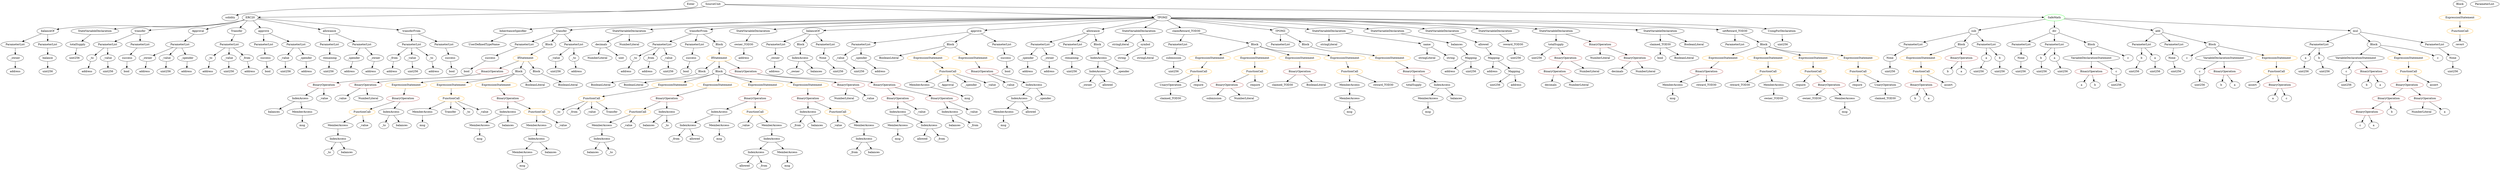 strict digraph {
	graph [bb="0,0,11301,900"];
	node [label="\N"];
	Enter	[height=0.5,
		pos="3162.5,882",
		width=0.83628];
	Parameter__spender_3	[color=black,
		height=0.5,
		label=_spender,
		pos="4725.5,594",
		width=1.2521];
	ElementaryTypeName_address_20	[color=black,
		height=0.5,
		label=address,
		pos="4725.5,522",
		width=1.0996];
	Parameter__spender_3 -> ElementaryTypeName_address_20	[pos="e,4725.5,540.1 4725.5,575.7 4725.5,568.41 4725.5,559.73 4725.5,551.54"];
	VariableDeclaration__to	[color=black,
		height=0.5,
		label=_to,
		pos="937.54,594",
		width=0.75];
	ElementaryTypeName_address_8	[color=black,
		height=0.5,
		label=address,
		pos="933.54,522",
		width=1.0996];
	VariableDeclaration__to -> ElementaryTypeName_address_8	[pos="e,934.52,540.1 936.55,575.7 936.14,568.41 935.64,559.73 935.17,551.54"];
	Parameter__value_5	[color=black,
		height=0.5,
		label=_value,
		pos="3884.5,594",
		width=0.96103];
	ElementaryTypeName_uint256_30	[color=black,
		height=0.5,
		label=uint256,
		pos="3959.5,522",
		width=1.0442];
	Parameter__value_5 -> ElementaryTypeName_uint256_30	[pos="e,3943,538.4 3900.8,577.81 3910.8,568.52 3923.7,556.45 3934.9,546"];
	ElementaryTypeName_uint256_4	[color=black,
		height=0.5,
		label=uint256,
		pos="9316.5,522",
		width=1.0442];
	IndexAccess_Unnamed_17	[color=black,
		height=0.5,
		label=IndexAccess,
		pos="2784.5,162",
		width=1.6402];
	Identifier_balances_11	[color=black,
		height=0.5,
		label=balances,
		pos="2740.5,90",
		width=1.1828];
	IndexAccess_Unnamed_17 -> Identifier_balances_11	[pos="e,2751.1,107.79 2773.9,144.05 2768.9,136.06 2762.8,126.33 2757.1,117.4"];
	Identifier__to_4	[color=black,
		height=0.5,
		label=_to,
		pos="2828.5,90",
		width=0.75];
	IndexAccess_Unnamed_17 -> Identifier__to_4	[pos="e,2818.6,106.83 2795.2,144.05 2800.4,135.73 2806.8,125.54 2812.6,116.32"];
	ParameterList_Unnamed_5	[color=black,
		height=0.5,
		label=ParameterList,
		pos="8639.5,666",
		width=1.7095];
	Parameter_None_2	[color=black,
		height=0.5,
		label=None,
		pos="8538.5,594",
		width=0.85014];
	ParameterList_Unnamed_5 -> Parameter_None_2	[pos="e,8557.9,608.4 8616.4,648.94 8601.7,638.78 8582.6,625.57 8567.1,614.77"];
	ParameterList_Unnamed_6	[color=black,
		height=0.5,
		label=ParameterList,
		pos="9686.5,666",
		width=1.7095];
	Parameter_b_3	[color=black,
		height=0.5,
		label=b,
		pos="9679.5,594",
		width=0.75];
	ParameterList_Unnamed_6 -> Parameter_b_3	[pos="e,9681.3,612.1 9684.8,647.7 9684.1,640.41 9683.2,631.73 9682.4,623.54"];
	Parameter_a_3	[color=black,
		height=0.5,
		label=a,
		pos="9751.5,594",
		width=0.75];
	ParameterList_Unnamed_6 -> Parameter_a_3	[pos="e,9738,609.57 9701.9,648.41 9710.4,639.28 9721.1,627.81 9730.3,617.85"];
	Parameter_None_3	[color=black,
		height=0.5,
		label=None,
		pos="9827.5,594",
		width=0.85014];
	ElementaryTypeName_uint256_13	[color=black,
		height=0.5,
		label=uint256,
		pos="9844.5,522",
		width=1.0442];
	Parameter_None_3 -> ElementaryTypeName_uint256_13	[pos="e,9840.4,540.1 9831.7,575.7 9833.5,568.32 9835.7,559.52 9837.7,551.25"];
	Identifier__owner_1	[color=black,
		height=0.5,
		label=_owner,
		pos="5001.5,450",
		width=1.0719];
	IndexAccess_Unnamed_19	[color=black,
		height=0.5,
		label=IndexAccess,
		pos="4695.5,378",
		width=1.6402];
	MemberAccess_Unnamed_13	[color=black,
		height=0.5,
		label=MemberAccess,
		pos="4673.5,306",
		width=1.9174];
	IndexAccess_Unnamed_19 -> MemberAccess_Unnamed_13	[pos="e,4678.9,324.1 4690.1,359.7 4687.8,352.24 4685,343.32 4682.3,334.97"];
	Identifier_allowed_3	[color=black,
		height=0.5,
		label=allowed,
		pos="4799.5,306",
		width=1.0858];
	IndexAccess_Unnamed_19 -> Identifier_allowed_3	[pos="e,4778.2,321.39 4719.1,361.12 4733.8,351.23 4752.9,338.4 4768.8,327.72"];
	IndexAccess_Unnamed_20	[color=black,
		height=0.5,
		label=IndexAccess,
		pos="5053.5,594",
		width=1.6402];
	IndexAccess_Unnamed_21	[color=black,
		height=0.5,
		label=IndexAccess,
		pos="5049.5,522",
		width=1.6402];
	IndexAccess_Unnamed_20 -> IndexAccess_Unnamed_21	[pos="e,5050.5,540.1 5052.6,575.7 5052.1,568.41 5051.6,559.73 5051.2,551.54"];
	Identifier__spender_2	[color=black,
		height=0.5,
		label=_spender,
		pos="5171.5,522",
		width=1.2521];
	IndexAccess_Unnamed_20 -> Identifier__spender_2	[pos="e,5147,537.54 5079.7,577.46 5096.7,567.41 5118.9,554.2 5137.3,543.31"];
	ParameterList_Unnamed_20	[color=black,
		height=0.5,
		label=ParameterList,
		pos="5857.5,666",
		width=1.7095];
	UnaryOperation_Unnamed_1	[color=black,
		height=0.5,
		label=UnaryOperation,
		pos="5366.5,450",
		width=1.9452];
	Identifier_claimed_TOD30_1	[color=black,
		height=0.5,
		label=claimed_TOD30,
		pos="5366.5,378",
		width=2.0145];
	UnaryOperation_Unnamed_1 -> Identifier_claimed_TOD30_1	[pos="e,5366.5,396.1 5366.5,431.7 5366.5,424.41 5366.5,415.73 5366.5,407.54"];
	BinaryOperation_Unnamed_16	[color=brown,
		height=0.5,
		label=BinaryOperation,
		pos="1546.5,450",
		width=1.9867];
	IndexAccess_Unnamed_2	[color=black,
		height=0.5,
		label=IndexAccess,
		pos="1434.5,378",
		width=1.6402];
	BinaryOperation_Unnamed_16 -> IndexAccess_Unnamed_2	[pos="e,1459.6,394.67 1520.6,432.76 1505.2,423.18 1485.6,410.92 1469,400.53"];
	Identifier__value	[color=black,
		height=0.5,
		label=_value,
		pos="1546.5,378",
		width=0.96103];
	BinaryOperation_Unnamed_16 -> Identifier__value	[pos="e,1546.5,396.1 1546.5,431.7 1546.5,424.41 1546.5,415.73 1546.5,407.54"];
	BinaryOperation_Unnamed_28	[color=brown,
		height=0.5,
		label=BinaryOperation,
		pos="4514.5,522",
		width=1.9867];
	Identifier__value_12	[color=black,
		height=0.5,
		label=_value,
		pos="4606.5,450",
		width=0.96103];
	BinaryOperation_Unnamed_28 -> Identifier__value_12	[pos="e,4587.7,465.34 4536.3,504.41 4549,494.75 4565.2,482.48 4578.8,472.14"];
	IndexAccess_Unnamed_18	[color=black,
		height=0.5,
		label=IndexAccess,
		pos="4718.5,450",
		width=1.6402];
	BinaryOperation_Unnamed_28 -> IndexAccess_Unnamed_18	[pos="e,4680.2,464.14 4555.3,507 4588.3,495.69 4634.8,479.72 4669.8,467.73"];
	FunctionDefinition_balanceOf	[color=black,
		height=0.5,
		label=balanceOf,
		pos="202.54,738",
		width=1.3491];
	ParameterList_Unnamed_8	[color=black,
		height=0.5,
		label=ParameterList,
		pos="61.543,666",
		width=1.7095];
	FunctionDefinition_balanceOf -> ParameterList_Unnamed_8	[pos="e,91.638,681.94 174.35,723 153.58,712.69 125.04,698.52 101.86,687.02"];
	ParameterList_Unnamed_9	[color=black,
		height=0.5,
		label=ParameterList,
		pos="202.54,666",
		width=1.7095];
	FunctionDefinition_balanceOf -> ParameterList_Unnamed_9	[pos="e,202.54,684.1 202.54,719.7 202.54,712.41 202.54,703.73 202.54,695.54"];
	ExpressionStatement_Unnamed_17	[color=orange,
		height=0.5,
		label=ExpressionStatement,
		pos="5548.5,594",
		width=2.458];
	FunctionCall_Unnamed_14	[color=orange,
		height=0.5,
		label=FunctionCall,
		pos="5497.5,522",
		width=1.6125];
	ExpressionStatement_Unnamed_17 -> FunctionCall_Unnamed_14	[pos="e,5509.7,539.62 5535.9,575.7 5530,567.61 5522.9,557.81 5516.4,548.87"];
	IndexAccess_Unnamed_10	[color=black,
		height=0.5,
		label=IndexAccess,
		pos="3704.5,306",
		width=1.6402];
	Identifier__from_2	[color=black,
		height=0.5,
		label=_from,
		pos="3704.5,234",
		width=0.93331];
	IndexAccess_Unnamed_10 -> Identifier__from_2	[pos="e,3704.5,252.1 3704.5,287.7 3704.5,280.41 3704.5,271.73 3704.5,263.54"];
	Identifier_balances_8	[color=black,
		height=0.5,
		label=balances,
		pos="3798.5,234",
		width=1.1828];
	IndexAccess_Unnamed_10 -> Identifier_balances_8	[pos="e,3778.3,250.1 3725.9,289.12 3738.6,279.61 3755,267.39 3769,256.97"];
	ElementaryTypeName_string_1	[color=black,
		height=0.5,
		label=string,
		pos="5161.5,594",
		width=0.864];
	StateVariableDeclaration_Unnamed	[color=black,
		height=0.5,
		label=StateVariableDeclaration,
		pos="411.54,738",
		width=2.8184];
	VariableDeclaration_totalSupply	[color=black,
		height=0.5,
		label=totalSupply,
		pos="335.54,666",
		width=1.4739];
	StateVariableDeclaration_Unnamed -> VariableDeclaration_totalSupply	[pos="e,353.25,683.31 393.15,720.05 383.67,711.33 371.96,700.54 361.58,690.98"];
	ElementaryTypeName_uint256_18	[color=black,
		height=0.5,
		label=uint256,
		pos="1880.5,522",
		width=1.0442];
	ElementaryTypeName_address_9	[color=black,
		height=0.5,
		label=address,
		pos="646.54,522",
		width=1.0996];
	InheritanceSpecifier_Unnamed	[color=black,
		height=0.5,
		label=InheritanceSpecifier,
		pos="2346.5,738",
		width=2.3333];
	UserDefinedTypeName_Unnamed	[color=black,
		height=0.5,
		label=UserDefinedTypeName,
		pos="2216.5,666",
		width=2.7214];
	InheritanceSpecifier_Unnamed -> UserDefinedTypeName_Unnamed	[pos="e,2247,683.39 2316.4,720.76 2298.7,711.25 2276.2,699.1 2257,688.76"];
	ElementaryTypeName_bool_6	[color=black,
		height=0.5,
		label=bool,
		pos="7532.5,594",
		width=0.76697];
	Identifier_owner_TOD30	[color=black,
		height=0.5,
		label=owner_TOD30,
		pos="8189.5,378",
		width=1.862];
	Parameter_balance	[color=black,
		height=0.5,
		label=balance,
		pos="202.54,594",
		width=1.0719];
	ElementaryTypeName_uint256_16	[color=black,
		height=0.5,
		label=uint256,
		pos="202.54,522",
		width=1.0442];
	Parameter_balance -> ElementaryTypeName_uint256_16	[pos="e,202.54,540.1 202.54,575.7 202.54,568.41 202.54,559.73 202.54,551.54"];
	Parameter__from	[color=black,
		height=0.5,
		label=_from,
		pos="1796.5,594",
		width=0.93331];
	ElementaryTypeName_address_2	[color=black,
		height=0.5,
		label=address,
		pos="1785.5,522",
		width=1.0996];
	Parameter__from -> ElementaryTypeName_address_2	[pos="e,1788.2,540.1 1793.8,575.7 1792.7,568.32 1791.3,559.52 1790,551.25"];
	Identifier_balances_2	[color=black,
		height=0.5,
		label=balances,
		pos="1304.5,306",
		width=1.1828];
	VariableDeclaration_c	[color=black,
		height=0.5,
		label=c,
		pos="10605,522",
		width=0.75];
	ElementaryTypeName_uint256_3	[color=black,
		height=0.5,
		label=uint256,
		pos="10605,450",
		width=1.0442];
	VariableDeclaration_c -> ElementaryTypeName_uint256_3	[pos="e,10605,468.1 10605,503.7 10605,496.41 10605,487.73 10605,479.54"];
	ExpressionStatement_Unnamed_16	[color=orange,
		height=0.5,
		label=ExpressionStatement,
		pos="7813.5,594",
		width=2.458];
	BinaryOperation_Unnamed_30	[color=brown,
		height=0.5,
		label=BinaryOperation,
		pos="7706.5,522",
		width=1.9867];
	ExpressionStatement_Unnamed_16 -> BinaryOperation_Unnamed_30	[pos="e,7731.3,539.23 7788.2,576.41 7774,567.1 7756,555.37 7740.6,545.27"];
	Identifier_msg_4	[color=black,
		height=0.5,
		label=msg,
		pos="1930.5,234",
		width=0.75];
	FunctionDefinition_transfer_1	[color=black,
		height=0.5,
		label=transfer,
		pos="2562.5,738",
		width=1.0719];
	ParameterList_Unnamed_24	[color=black,
		height=0.5,
		label=ParameterList,
		pos="2394.5,666",
		width=1.7095];
	FunctionDefinition_transfer_1 -> ParameterList_Unnamed_24	[pos="e,2428.9,681.3 2534.4,725.28 2508.4,714.46 2469.4,698.19 2439.2,685.59"];
	Block_Unnamed_6	[color=black,
		height=0.5,
		label=Block,
		pos="2506.5,666",
		width=0.90558];
	FunctionDefinition_transfer_1 -> Block_Unnamed_6	[pos="e,2519.1,682.67 2549.6,720.76 2542.6,712.07 2533.9,701.19 2526.1,691.49"];
	ParameterList_Unnamed_23	[color=black,
		height=0.5,
		label=ParameterList,
		pos="2618.5,666",
		width=1.7095];
	FunctionDefinition_transfer_1 -> ParameterList_Unnamed_23	[pos="e,2605.2,683.63 2575.5,720.76 2582.2,712.4 2590.5,702.02 2598.1,692.61"];
	BinaryOperation_Unnamed_15	[color=brown,
		height=0.5,
		label=BinaryOperation,
		pos="2250.5,522",
		width=1.9867];
	BinaryOperation_Unnamed_15 -> BinaryOperation_Unnamed_16	[pos="e,1606.5,460.24 2199.5,509.06 2189.9,507.13 2180,505.33 2170.5,504 1948.6,472.63 1890.4,491.61 1667.5,468 1651.3,466.28 1634,464.07 \
1617.6,461.81"];
	BinaryOperation_Unnamed_17	[color=brown,
		height=0.5,
		label=BinaryOperation,
		pos="1748.5,450",
		width=1.9867];
	BinaryOperation_Unnamed_15 -> BinaryOperation_Unnamed_17	[pos="e,1800.7,462.76 2199,509.23 2189.6,507.31 2179.8,505.47 2170.5,504 2020,480.13 1980.1,491.68 1829.5,468 1823.7,467.08 1817.6,466.01 \
1811.6,464.87"];
	VariableDeclaration_c_2	[color=black,
		height=0.5,
		label=c,
		pos="9973.5,522",
		width=0.75];
	ElementaryTypeName_uint256_14	[color=black,
		height=0.5,
		label=uint256,
		pos="9973.5,450",
		width=1.0442];
	VariableDeclaration_c_2 -> ElementaryTypeName_uint256_14	[pos="e,9973.5,468.1 9973.5,503.7 9973.5,496.41 9973.5,487.73 9973.5,479.54"];
	ElementaryTypeName_uint256_28	[color=black,
		height=0.5,
		label=uint256,
		pos="2543.5,522",
		width=1.0442];
	ElementaryTypeName_address	[color=black,
		height=0.5,
		label=address,
		pos="61.543,522",
		width=1.0996];
	ElementaryTypeName_address_10	[color=black,
		height=0.5,
		label=address,
		pos="836.54,522",
		width=1.0996];
	MemberAccess_Unnamed_6	[color=black,
		height=0.5,
		label=MemberAccess,
		pos="1930.5,306",
		width=1.9174];
	MemberAccess_Unnamed_6 -> Identifier_msg_4	[pos="e,1930.5,252.1 1930.5,287.7 1930.5,280.41 1930.5,271.73 1930.5,263.54"];
	IndexAccess_Unnamed_7	[color=black,
		height=0.5,
		label=IndexAccess,
		pos="4416.5,306",
		width=1.6402];
	Identifier_balances_7	[color=black,
		height=0.5,
		label=balances,
		pos="4437.5,234",
		width=1.1828];
	IndexAccess_Unnamed_7 -> Identifier_balances_7	[pos="e,4432.4,252.1 4421.7,287.7 4424,280.24 4426.6,271.32 4429.2,262.97"];
	Identifier__from	[color=black,
		height=0.5,
		label=_from,
		pos="4531.5,234",
		width=0.93331];
	IndexAccess_Unnamed_7 -> Identifier__from	[pos="e,4510,248.14 4442.1,289.46 4459.3,279 4482.1,265.12 4500.3,254"];
	Identifier__to_1	[color=black,
		height=0.5,
		label=_to,
		pos="1505.5,90",
		width=0.75];
	BinaryOperation_Unnamed_6	[color=brown,
		height=0.5,
		label=BinaryOperation,
		pos="8679.5,450",
		width=1.9867];
	Identifier_b_3	[color=black,
		height=0.5,
		label=b,
		pos="8658.5,378",
		width=0.75];
	BinaryOperation_Unnamed_6 -> Identifier_b_3	[pos="e,8663.7,396.1 8674.4,431.7 8672.1,424.24 8669.4,415.32 8666.9,406.97"];
	Identifier_a_4	[color=black,
		height=0.5,
		label=a,
		pos="8730.5,378",
		width=0.75];
	BinaryOperation_Unnamed_6 -> Identifier_a_4	[pos="e,8719.4,394.36 8691.9,432.05 8698.1,423.53 8705.8,413.03 8712.6,403.63"];
	BooleanLiteral_Unnamed_3	[color=black,
		height=0.5,
		label=BooleanLiteral,
		pos="2779.5,450",
		width=1.7788];
	Parameter__value_3	[color=black,
		height=0.5,
		label=_value,
		pos="2543.5,594",
		width=0.96103];
	Parameter__value_3 -> ElementaryTypeName_uint256_28	[pos="e,2543.5,540.1 2543.5,575.7 2543.5,568.41 2543.5,559.73 2543.5,551.54"];
	Identifier_totalSupply	[color=black,
		height=0.5,
		label=totalSupply,
		pos="6473.5,450",
		width=1.4739];
	VariableDeclaration_reward_TOD30	[color=black,
		height=0.5,
		label=reward_TOD30,
		pos="6863.5,666",
		width=1.9313];
	ElementaryTypeName_uint256_32	[color=black,
		height=0.5,
		label=uint256,
		pos="6889.5,594",
		width=1.0442];
	VariableDeclaration_reward_TOD30 -> ElementaryTypeName_uint256_32	[pos="e,6883.2,612.1 6870,647.7 6872.8,640.15 6876.1,631.12 6879.3,622.68"];
	StateVariableDeclaration_Unnamed_3	[color=black,
		height=0.5,
		label=StateVariableDeclaration,
		pos="2921.5,738",
		width=2.8184];
	VariableDeclaration_decimals	[color=black,
		height=0.5,
		label=decimals,
		pos="2796.5,666",
		width=1.1967];
	StateVariableDeclaration_Unnamed_3 -> VariableDeclaration_decimals	[pos="e,2821.3,680.88 2891.9,720.41 2873.7,710.2 2850.2,697.06 2831.1,686.37"];
	NumberLiteral_Unnamed_2	[color=black,
		height=0.5,
		label=NumberLiteral,
		pos="2921.5,666",
		width=1.765];
	StateVariableDeclaration_Unnamed_3 -> NumberLiteral_Unnamed_2	[pos="e,2921.5,684.1 2921.5,719.7 2921.5,712.41 2921.5,703.73 2921.5,695.54"];
	Parameter_success_4	[color=black,
		height=0.5,
		label=success,
		pos="3185.5,594",
		width=1.1135];
	ElementaryTypeName_bool_4	[color=black,
		height=0.5,
		label=bool,
		pos="3161.5,522",
		width=0.76697];
	Parameter_success_4 -> ElementaryTypeName_bool_4	[pos="e,3167.3,539.79 3179.7,576.05 3177.1,568.4 3173.9,559.16 3171,550.56"];
	stringLiteral_Unnamed_2	[color=black,
		height=0.5,
		label=stringLiteral,
		pos="5264.5,594",
		width=1.5016];
	IndexAccess_Unnamed_15	[color=black,
		height=0.5,
		label=IndexAccess,
		pos="3510.5,90",
		width=1.6402];
	Identifier_allowed_2	[color=black,
		height=0.5,
		label=allowed,
		pos="3453.5,18",
		width=1.0858];
	IndexAccess_Unnamed_15 -> Identifier_allowed_2	[pos="e,3466.8,35.307 3496.7,72.055 3489.9,63.679 3481.6,53.404 3474,44.134"];
	Identifier__from_5	[color=black,
		height=0.5,
		label=_from,
		pos="3544.5,18",
		width=0.93331];
	IndexAccess_Unnamed_15 -> Identifier__from_5	[pos="e,3536.5,35.622 3518.9,71.697 3522.7,63.868 3527.3,54.435 3531.6,45.728"];
	MemberAccess_Unnamed_19	[color=black,
		height=0.5,
		label=MemberAccess,
		pos="6175.5,378",
		width=1.9174];
	Identifier_msg_12	[color=black,
		height=0.5,
		label=msg,
		pos="6175.5,306",
		width=0.75];
	MemberAccess_Unnamed_19 -> Identifier_msg_12	[pos="e,6175.5,324.1 6175.5,359.7 6175.5,352.41 6175.5,343.73 6175.5,335.54"];
	Identifier_msg_11	[color=black,
		height=0.5,
		label=msg,
		pos="7549.5,378",
		width=0.75];
	Identifier_b_4	[color=black,
		height=0.5,
		label=b,
		pos="8783.5,522",
		width=0.75];
	Identifier__to_5	[color=black,
		height=0.5,
		label=_to,
		pos="2576.5,306",
		width=0.75];
	MemberAccess_Unnamed_14	[color=black,
		height=0.5,
		label=MemberAccess,
		pos="4179.5,450",
		width=1.9174];
	Identifier_msg_9	[color=black,
		height=0.5,
		label=msg,
		pos="4501.5,378",
		width=0.75];
	MemberAccess_Unnamed_14 -> Identifier_msg_9	[pos="e,4481,389.87 4230.7,437.53 4239.6,435.61 4248.8,433.7 4257.5,432 4349.6,414.01 4376.1,424.29 4465.5,396 4467.1,395.49 4468.8,394.93 \
4470.4,394.32"];
	Identifier_b_5	[color=black,
		height=0.5,
		label=b,
		pos="10074,450",
		width=0.75];
	Identifier__value_1	[color=black,
		height=0.5,
		label=_value,
		pos="1633.5,378",
		width=0.96103];
	BinaryOperation_Unnamed_17 -> Identifier__value_1	[pos="e,1655.6,392.4 1722.2,432.94 1705.2,422.64 1683.1,409.19 1665.3,398.31"];
	NumberLiteral_Unnamed_7	[color=black,
		height=0.5,
		label=NumberLiteral,
		pos="1749.5,378",
		width=1.765];
	BinaryOperation_Unnamed_17 -> NumberLiteral_Unnamed_7	[pos="e,1749.3,396.1 1748.8,431.7 1748.9,424.41 1749,415.73 1749.1,407.54"];
	Identifier__value_5	[color=black,
		height=0.5,
		label=_value,
		pos="4528.5,306",
		width=0.96103];
	Identifier_Approval	[color=black,
		height=0.5,
		label=Approval,
		pos="4312.5,450",
		width=1.266];
	Identifier__value_8	[color=black,
		height=0.5,
		label=_value,
		pos="3893.5,234",
		width=0.96103];
	ElementaryTypeName_address_4	[color=black,
		height=0.5,
		label=address,
		pos="1386.5,522",
		width=1.0996];
	Block_Unnamed_7	[color=black,
		height=0.5,
		label=Block,
		pos="2372.5,522",
		width=0.90558];
	ExpressionStatement_Unnamed_5	[color=orange,
		height=0.5,
		label=ExpressionStatement,
		pos="1926.5,450",
		width=2.458];
	Block_Unnamed_7 -> ExpressionStatement_Unnamed_5	[pos="e,1991,462.71 2348.2,509.62 2342.8,507.46 2337.1,505.44 2331.5,504 2198.6,469.36 2160.5,487.75 2024.5,468 2017.3,466.95 2009.8,465.79 \
2002.4,464.58"];
	ExpressionStatement_Unnamed_6	[color=orange,
		height=0.5,
		label=ExpressionStatement,
		pos="2121.5,450",
		width=2.458];
	Block_Unnamed_7 -> ExpressionStatement_Unnamed_6	[pos="e,2181,463.58 2347.6,509.98 2342.4,507.85 2336.8,505.75 2331.5,504 2285.8,488.82 2233.2,475.55 2192,466.09"];
	ExpressionStatement_Unnamed_4	[color=orange,
		height=0.5,
		label=ExpressionStatement,
		pos="2316.5,450",
		width=2.458];
	Block_Unnamed_7 -> ExpressionStatement_Unnamed_4	[pos="e,2330,467.8 2359.8,505.12 2353.1,496.68 2344.6,486.1 2337,476.55"];
	BooleanLiteral_Unnamed	[color=black,
		height=0.5,
		label=BooleanLiteral,
		pos="2487.5,450",
		width=1.7788];
	Block_Unnamed_7 -> BooleanLiteral_Unnamed	[pos="e,2461.5,466.88 2393.9,508 2410.1,498.14 2432.7,484.38 2451.7,472.85"];
	FunctionDefinition_sub	[color=black,
		height=0.5,
		label=sub,
		pos="8911.5,738",
		width=0.75];
	FunctionDefinition_sub -> ParameterList_Unnamed_5	[pos="e,8684.7,678.63 8886.4,730.54 8843.3,719.44 8754.2,696.5 8695.6,681.44"];
	Block_Unnamed_2	[color=black,
		height=0.5,
		label=Block,
		pos="8853.5,666",
		width=0.90558];
	FunctionDefinition_sub -> Block_Unnamed_2	[pos="e,8866.5,682.64 8899,721.81 8891.6,712.94 8882.2,701.55 8873.8,691.45"];
	ParameterList_Unnamed_4	[color=black,
		height=0.5,
		label=ParameterList,
		pos="8970.5,666",
		width=1.7095];
	FunctionDefinition_sub -> ParameterList_Unnamed_4	[pos="e,8956.5,683.63 8924.3,721.81 8931.6,713.19 8940.9,702.18 8949.2,692.29"];
	ElementaryTypeName_address_3	[color=black,
		height=0.5,
		label=address,
		pos="1975.5,522",
		width=1.0996];
	ParameterList_Unnamed_31	[color=black,
		height=0.5,
		label=ParameterList,
		pos="7847.5,666",
		width=1.7095];
	VariableDeclaration_owner_TOD30	[color=black,
		height=0.5,
		label=owner_TOD30,
		pos="3435.5,666",
		width=1.862];
	ElementaryTypeName_address_21	[color=black,
		height=0.5,
		label=address,
		pos="3435.5,594",
		width=1.0996];
	VariableDeclaration_owner_TOD30 -> ElementaryTypeName_address_21	[pos="e,3435.5,612.1 3435.5,647.7 3435.5,640.41 3435.5,631.73 3435.5,623.54"];
	FunctionDefinition_div	[color=black,
		height=0.5,
		label=div,
		pos="9277.5,738",
		width=0.75];
	ParameterList_Unnamed_3	[color=black,
		height=0.5,
		label=ParameterList,
		pos="9133.5,666",
		width=1.7095];
	FunctionDefinition_div -> ParameterList_Unnamed_3	[pos="e,9164.3,681.96 9256,726.52 9234.5,716.08 9201,699.8 9174.5,686.9"];
	ParameterList_Unnamed_2	[color=black,
		height=0.5,
		label=ParameterList,
		pos="9277.5,666",
		width=1.7095];
	FunctionDefinition_div -> ParameterList_Unnamed_2	[pos="e,9277.5,684.1 9277.5,719.7 9277.5,712.41 9277.5,703.73 9277.5,695.54"];
	Block_Unnamed_1	[color=black,
		height=0.5,
		label=Block,
		pos="9443.5,666",
		width=0.90558];
	FunctionDefinition_div -> Block_Unnamed_1	[pos="e,9418.3,677.66 9299.9,727.56 9327.6,715.89 9375,695.89 9407.8,682.09"];
	MemberAccess_Unnamed_18	[color=black,
		height=0.5,
		label=MemberAccess,
		pos="6175.5,450",
		width=1.9174];
	MemberAccess_Unnamed_18 -> MemberAccess_Unnamed_19	[pos="e,6175.5,396.1 6175.5,431.7 6175.5,424.41 6175.5,415.73 6175.5,407.54"];
	FunctionCall_Unnamed_8	[color=orange,
		height=0.5,
		label=FunctionCall,
		pos="2954.5,306",
		width=1.6125];
	MemberAccess_Unnamed_12	[color=black,
		height=0.5,
		label=MemberAccess,
		pos="2784.5,234",
		width=1.9174];
	FunctionCall_Unnamed_8 -> MemberAccess_Unnamed_12	[pos="e,2820.5,249.82 2920.5,291 2894.9,280.42 2859.3,265.78 2831,254.13"];
	Identifier__value_10	[color=black,
		height=0.5,
		label=_value,
		pos="2906.5,234",
		width=0.96103];
	FunctionCall_Unnamed_8 -> Identifier__value_10	[pos="e,2917.7,251.31 2942.9,288.05 2937.3,279.85 2930.4,269.83 2924.2,260.71"];
	Identifier_balances_10	[color=black,
		height=0.5,
		label=balances,
		pos="3001.5,234",
		width=1.1828];
	MemberAccess_Unnamed_15	[color=black,
		height=0.5,
		label=MemberAccess,
		pos="8343.5,378",
		width=1.9174];
	Identifier_msg_10	[color=black,
		height=0.5,
		label=msg,
		pos="8343.5,306",
		width=0.75];
	MemberAccess_Unnamed_15 -> Identifier_msg_10	[pos="e,8343.5,324.1 8343.5,359.7 8343.5,352.41 8343.5,343.73 8343.5,335.54"];
	ElementaryTypeName_uint256_11	[color=black,
		height=0.5,
		label=uint256,
		pos="9751.5,522",
		width=1.0442];
	Identifier__from_6	[color=black,
		height=0.5,
		label=_from,
		pos="2655.5,306",
		width=0.93331];
	Identifier_a_7	[color=black,
		height=0.5,
		label=a,
		pos="10356,378",
		width=0.75];
	Parameter_a_2	[color=black,
		height=0.5,
		label=a,
		pos="8970.5,594",
		width=0.75];
	ElementaryTypeName_uint256_8	[color=black,
		height=0.5,
		label=uint256,
		pos="8944.5,522",
		width=1.0442];
	Parameter_a_2 -> ElementaryTypeName_uint256_8	[pos="e,8950.8,539.79 8964.2,576.05 8961.4,568.4 8958,559.16 8954.8,550.56"];
	FunctionCall_Unnamed_12	[color=orange,
		height=0.5,
		label=FunctionCall,
		pos="8203.5,522",
		width=1.6125];
	Identifier_require_1	[color=black,
		height=0.5,
		label=require,
		pos="8143.5,450",
		width=1.0026];
	FunctionCall_Unnamed_12 -> Identifier_require_1	[pos="e,8157.2,466.99 8189.3,504.41 8182,495.83 8172.8,485.19 8164.7,475.67"];
	BinaryOperation_Unnamed_29	[color=brown,
		height=0.5,
		label=BinaryOperation,
		pos="8269.5,450",
		width=1.9867];
	FunctionCall_Unnamed_12 -> BinaryOperation_Unnamed_29	[pos="e,8253.6,467.96 8219.2,504.41 8227.1,495.99 8236.9,485.58 8245.8,476.2"];
	FunctionCall_Unnamed_10	[color=orange,
		height=0.5,
		label=FunctionCall,
		pos="4312.5,522",
		width=1.6125];
	FunctionCall_Unnamed_10 -> MemberAccess_Unnamed_14	[pos="e,4208.9,466.48 4284,505.98 4265.1,496.02 4240,482.8 4219.1,471.82"];
	FunctionCall_Unnamed_10 -> Identifier_Approval	[pos="e,4312.5,468.1 4312.5,503.7 4312.5,496.41 4312.5,487.73 4312.5,479.54"];
	Identifier__spender_1	[color=black,
		height=0.5,
		label=_spender,
		pos="4421.5,450",
		width=1.2521];
	FunctionCall_Unnamed_10 -> Identifier__spender_1	[pos="e,4398.7,465.7 4337,505.29 4352.4,495.38 4372.5,482.48 4389.3,471.74"];
	Identifier__value_13	[color=black,
		height=0.5,
		label=_value,
		pos="4519.5,450",
		width=0.96103];
	FunctionCall_Unnamed_10 -> Identifier__value_13	[pos="e,4492.6,461.66 4352.6,508.64 4385.7,498.26 4433.9,482.8 4475.5,468 4477.6,467.26 4479.8,466.49 4481.9,465.69"];
	BooleanLiteral_Unnamed_4	[color=black,
		height=0.5,
		label=BooleanLiteral,
		pos="4109.5,594",
		width=1.7788];
	Parameter_submission	[color=black,
		height=0.5,
		label=submission,
		pos="5389.5,594",
		width=1.46];
	ElementaryTypeName_uint256_33	[color=black,
		height=0.5,
		label=uint256,
		pos="5383.5,522",
		width=1.0442];
	Parameter_submission -> ElementaryTypeName_uint256_33	[pos="e,5385,540.1 5388.1,575.7 5387.4,568.41 5386.7,559.73 5386,551.54"];
	Identifier_Transfer	[color=black,
		height=0.5,
		label=Transfer,
		pos="2059.5,306",
		width=1.1689];
	BinaryOperation_Unnamed	[color=brown,
		height=0.5,
		label=BinaryOperation,
		pos="10722,522",
		width=1.9867];
	Identifier_b	[color=black,
		height=0.5,
		label=b,
		pos="10694,450",
		width=0.75];
	BinaryOperation_Unnamed -> Identifier_b	[pos="e,10700,467.62 10715,503.7 10712,496.04 10708,486.85 10704,478.3"];
	Identifier_a	[color=black,
		height=0.5,
		label=a,
		pos="10766,450",
		width=0.75];
	BinaryOperation_Unnamed -> Identifier_a	[pos="e,10756,466.83 10732,504.05 10737,495.73 10744,485.54 10750,476.32"];
	Parameter__owner_2	[color=black,
		height=0.5,
		label=_owner,
		pos="3574.5,594",
		width=1.0719];
	ElementaryTypeName_address_14	[color=black,
		height=0.5,
		label=address,
		pos="3573.5,522",
		width=1.0996];
	Parameter__owner_2 -> ElementaryTypeName_address_14	[pos="e,3573.8,540.1 3574.3,575.7 3574.2,568.41 3574.1,559.73 3574,551.54"];
	Identifier__to	[color=black,
		height=0.5,
		label=_to,
		pos="1754.5,234",
		width=0.75];
	BooleanLiteral_Unnamed_2	[color=black,
		height=0.5,
		label=BooleanLiteral,
		pos="2925.5,450",
		width=1.7788];
	ElementaryTypeName_uint256_20	[color=black,
		height=0.5,
		label=uint256,
		pos="1495.5,522",
		width=1.0442];
	Block_Unnamed_11	[color=black,
		height=0.5,
		label=Block,
		pos="3239.5,522",
		width=0.90558];
	Block_Unnamed_11 -> BooleanLiteral_Unnamed_3	[pos="e,2826.1,462.76 3215.2,509.57 3209.8,507.41 3204.1,505.4 3198.5,504 3048.7,465.99 3005,493.58 2852.5,468 2847.6,467.17 2842.4,466.2 \
2837.3,465.15"];
	Identifier_a_5	[color=black,
		height=0.5,
		label=a,
		pos="8855.5,522",
		width=0.75];
	FunctionDefinition_transferFrom_1	[color=black,
		height=0.5,
		label=transferFrom,
		pos="3230.5,738",
		width=1.6402];
	ParameterList_Unnamed_25	[color=black,
		height=0.5,
		label=ParameterList,
		pos="3064.5,666",
		width=1.7095];
	FunctionDefinition_transferFrom_1 -> ParameterList_Unnamed_25	[pos="e,3098.7,681.38 3197,722.83 3171.7,712.18 3136.8,697.49 3109.2,685.84"];
	ParameterList_Unnamed_26	[color=black,
		height=0.5,
		label=ParameterList,
		pos="3205.5,666",
		width=1.7095];
	FunctionDefinition_transferFrom_1 -> ParameterList_Unnamed_26	[pos="e,3211.7,684.1 3224.4,719.7 3221.7,712.15 3218.4,703.12 3215.4,694.68"];
	Block_Unnamed_9	[color=black,
		height=0.5,
		label=Block,
		pos="3317.5,666",
		width=0.90558];
	FunctionDefinition_transferFrom_1 -> Block_Unnamed_9	[pos="e,3299.5,681.48 3250.7,720.76 3262.6,711.21 3277.8,699.01 3290.6,688.64"];
	ExpressionStatement_Unnamed_18	[color=orange,
		height=0.5,
		label=ExpressionStatement,
		pos="5743.5,594",
		width=2.458];
	FunctionCall_Unnamed_15	[color=orange,
		height=0.5,
		label=FunctionCall,
		pos="5742.5,522",
		width=1.6125];
	ExpressionStatement_Unnamed_18 -> FunctionCall_Unnamed_15	[pos="e,5742.8,540.1 5743.3,575.7 5743.2,568.41 5743.1,559.73 5743,551.54"];
	Identifier_claimed_TOD30_2	[color=black,
		height=0.5,
		label=claimed_TOD30,
		pos="5869.5,450",
		width=2.0145];
	ParameterList_Unnamed_18	[color=black,
		height=0.5,
		label=ParameterList,
		pos="1023.5,666",
		width=1.7095];
	ParameterList_Unnamed_18 -> VariableDeclaration__to	[pos="e,954.2,608.56 1003.6,648.76 991.54,638.95 976.05,626.34 963.1,615.8"];
	VariableDeclaration__value	[color=black,
		height=0.5,
		label=_value,
		pos="1017.5,594",
		width=0.96103];
	ParameterList_Unnamed_18 -> VariableDeclaration__value	[pos="e,1019,612.1 1022.1,647.7 1021.4,640.41 1020.7,631.73 1020,623.54"];
	VariableDeclaration__from	[color=black,
		height=0.5,
		label=_from,
		pos="1103.5,594",
		width=0.93331];
	ParameterList_Unnamed_18 -> VariableDeclaration__from	[pos="e,1086.6,609.8 1042.5,648.41 1053.2,639.07 1066.7,627.28 1078.2,617.15"];
	MemberAccess_Unnamed_4	[color=black,
		height=0.5,
		label=MemberAccess,
		pos="2406.5,90",
		width=1.9174];
	Identifier_msg_3	[color=black,
		height=0.5,
		label=msg,
		pos="2406.5,18",
		width=0.75];
	MemberAccess_Unnamed_4 -> Identifier_msg_3	[pos="e,2406.5,36.104 2406.5,71.697 2406.5,64.407 2406.5,55.726 2406.5,47.536"];
	ElementaryTypeName_uint256_12	[color=black,
		height=0.5,
		label=uint256,
		pos="9658.5,522",
		width=1.0442];
	Parameter_b_3 -> ElementaryTypeName_uint256_12	[pos="e,9663.7,540.28 9674.5,576.05 9672.2,568.6 9669.5,559.64 9667,551.22"];
	BinaryOperation_Unnamed_18	[color=brown,
		height=0.5,
		label=BinaryOperation,
		pos="2338.5,378",
		width=1.9867];
	IndexAccess_Unnamed_3	[color=black,
		height=0.5,
		label=IndexAccess,
		pos="2338.5,306",
		width=1.6402];
	BinaryOperation_Unnamed_18 -> IndexAccess_Unnamed_3	[pos="e,2338.5,324.1 2338.5,359.7 2338.5,352.41 2338.5,343.73 2338.5,335.54"];
	FunctionCall_Unnamed_3	[color=orange,
		height=0.5,
		label=FunctionCall,
		pos="2473.5,306",
		width=1.6125];
	BinaryOperation_Unnamed_18 -> FunctionCall_Unnamed_3	[pos="e,2444.7,321.94 2368.8,361.29 2388.3,351.22 2413.7,338.05 2434.6,327.21"];
	VariableDeclaration_totalSupply_1	[color=black,
		height=0.5,
		label=totalSupply,
		pos="7008.5,666",
		width=1.4739];
	ElementaryTypeName_uint256_26	[color=black,
		height=0.5,
		label=uint256,
		pos="6982.5,594",
		width=1.0442];
	VariableDeclaration_totalSupply_1 -> ElementaryTypeName_uint256_26	[pos="e,6988.9,612.1 7002.1,647.7 6999.3,640.15 6996,631.12 6992.8,622.68"];
	BinaryOperation_Unnamed_10	[color=brown,
		height=0.5,
		label=BinaryOperation,
		pos="7109.5,594",
		width=1.9867];
	VariableDeclaration_totalSupply_1 -> BinaryOperation_Unnamed_10	[pos="e,7085.9,611.39 7031.2,649.29 7044.6,640.03 7061.7,628.15 7076.5,617.87"];
	Identifier_msg_6	[color=black,
		height=0.5,
		label=msg,
		pos="3339.5,162",
		width=0.75];
	ExpressionStatement_Unnamed_10	[color=orange,
		height=0.5,
		label=ExpressionStatement,
		pos="3096.5,450",
		width=2.458];
	FunctionCall_Unnamed_9	[color=orange,
		height=0.5,
		label=FunctionCall,
		pos="2741.5,378",
		width=1.6125];
	ExpressionStatement_Unnamed_10 -> FunctionCall_Unnamed_9	[pos="e,2789.6,388.47 3034.7,436.81 2968.9,423.84 2865.6,403.47 2800.8,390.69"];
	Identifier_assert_1	[color=black,
		height=0.5,
		label=assert,
		pos="8801.5,450",
		width=0.89172];
	Identifier__from_4	[color=black,
		height=0.5,
		label=_from,
		pos="3133.5,162",
		width=0.93331];
	ParameterList_Unnamed_29	[color=black,
		height=0.5,
		label=ParameterList,
		pos="4796.5,666",
		width=1.7095];
	ParameterList_Unnamed_29 -> Parameter__spender_3	[pos="e,4741.8,610.99 4779.7,648.41 4770.7,639.57 4759.6,628.53 4749.7,618.79"];
	Parameter__owner_3	[color=black,
		height=0.5,
		label=_owner,
		pos="4827.5,594",
		width=1.0719];
	ParameterList_Unnamed_29 -> Parameter__owner_3	[pos="e,4820,612.1 4804.2,647.7 4807.6,640.07 4811.6,630.92 4815.4,622.4"];
	Block_Unnamed_14	[color=black,
		height=0.5,
		label=Block,
		pos="7991.5,666",
		width=0.90558];
	Block_Unnamed_14 -> ExpressionStatement_Unnamed_16	[pos="e,7852.9,610.49 7965.7,654.82 7938.9,644.32 7896.6,627.67 7863.4,614.6"];
	ExpressionStatement_Unnamed_15	[color=orange,
		height=0.5,
		label=ExpressionStatement,
		pos="8008.5,594",
		width=2.458];
	Block_Unnamed_14 -> ExpressionStatement_Unnamed_15	[pos="e,8004.4,612.1 7995.7,647.7 7997.5,640.32 7999.7,631.52 8001.7,623.25"];
	ExpressionStatement_Unnamed_14	[color=orange,
		height=0.5,
		label=ExpressionStatement,
		pos="8203.5,594",
		width=2.458];
	Block_Unnamed_14 -> ExpressionStatement_Unnamed_14	[pos="e,8153.4,609.22 8016.6,654.2 8021.8,652.06 8027.3,649.89 8032.5,648 8068.7,634.95 8109.7,622.15 8142.6,612.4"];
	ExpressionStatement_Unnamed_13	[color=orange,
		height=0.5,
		label=ExpressionStatement,
		pos="8398.5,594",
		width=2.458];
	Block_Unnamed_14 -> ExpressionStatement_Unnamed_13	[pos="e,8333.8,606.6 8015.9,653.69 8021.3,651.53 8027,649.48 8032.5,648 8148.6,616.72 8181.8,630.27 8300.5,612 8307.7,610.9 8315.1,609.71 \
8322.5,608.48"];
	IndexAccess_Unnamed_6	[color=black,
		height=0.5,
		label=IndexAccess,
		pos="1549.5,162",
		width=1.6402];
	IndexAccess_Unnamed_6 -> Identifier__to_1	[pos="e,1515.5,106.83 1538.9,144.05 1533.7,135.73 1527.3,125.54 1521.5,116.32"];
	Identifier_balances_6	[color=black,
		height=0.5,
		label=balances,
		pos="1593.5,90",
		width=1.1828];
	IndexAccess_Unnamed_6 -> Identifier_balances_6	[pos="e,1583,107.79 1560.2,144.05 1565.2,136.06 1571.3,126.33 1576.9,117.4"];
	Identifier_c_3	[color=black,
		height=0.5,
		label=c,
		pos="10428,378",
		width=0.75];
	IndexAccess_Unnamed_21 -> Identifier__owner_1	[pos="e,5012.7,467.31 5037.9,504.05 5032.3,495.85 5025.4,485.83 5019.2,476.71"];
	Identifier_allowed_4	[color=black,
		height=0.5,
		label=allowed,
		pos="5097.5,450",
		width=1.0858];
	IndexAccess_Unnamed_21 -> Identifier_allowed_4	[pos="e,5086.4,467.31 5061.2,504.05 5066.8,495.85 5073.7,485.83 5079.9,476.71"];
	FunctionCall_Unnamed_13	[color=orange,
		height=0.5,
		label=FunctionCall,
		pos="8008.5,522",
		width=1.6125];
	ExpressionStatement_Unnamed_15 -> FunctionCall_Unnamed_13	[pos="e,8008.5,540.1 8008.5,575.7 8008.5,568.41 8008.5,559.73 8008.5,551.54"];
	ExpressionStatement_Unnamed_3	[color=orange,
		height=0.5,
		label=ExpressionStatement,
		pos="6328.5,594",
		width=2.458];
	BinaryOperation_Unnamed_14	[color=brown,
		height=0.5,
		label=BinaryOperation,
		pos="6471.5,522",
		width=1.9867];
	ExpressionStatement_Unnamed_3 -> BinaryOperation_Unnamed_14	[pos="e,6439.9,538.5 6361.3,576.94 6381.6,567.02 6407.8,554.19 6429.6,543.54"];
	BinaryOperation_Unnamed_19	[color=brown,
		height=0.5,
		label=BinaryOperation,
		pos="1902.5,378",
		width=1.9867];
	ExpressionStatement_Unnamed_5 -> BinaryOperation_Unnamed_19	[pos="e,1908.4,396.1 1920.6,431.7 1918.1,424.24 1915,415.32 1912.1,406.97"];
	FunctionCall_Unnamed_5	[color=orange,
		height=0.5,
		label=FunctionCall,
		pos="2121.5,378",
		width=1.6125];
	ExpressionStatement_Unnamed_6 -> FunctionCall_Unnamed_5	[pos="e,2121.5,396.1 2121.5,431.7 2121.5,424.41 2121.5,415.73 2121.5,407.54"];
	Identifier_assert_2	[color=black,
		height=0.5,
		label=assert,
		pos="10270,450",
		width=0.89172];
	MemberAccess_Unnamed_2	[color=black,
		height=0.5,
		label=MemberAccess,
		pos="2209.5,234",
		width=1.9174];
	Identifier_msg_2	[color=black,
		height=0.5,
		label=msg,
		pos="2209.5,162",
		width=0.75];
	MemberAccess_Unnamed_2 -> Identifier_msg_2	[pos="e,2209.5,180.1 2209.5,215.7 2209.5,208.41 2209.5,199.73 2209.5,191.54"];
	ElementaryTypeName_uint256_9	[color=black,
		height=0.5,
		label=uint256,
		pos="9037.5,522",
		width=1.0442];
	ElementaryTypeName_uint256_29	[color=black,
		height=0.5,
		label=uint256,
		pos="3078.5,522",
		width=1.0442];
	ParameterList_Unnamed_17	[color=black,
		height=0.5,
		label=ParameterList,
		pos="1479.5,666",
		width=1.7095];
	Parameter_remaining	[color=black,
		height=0.5,
		label=remaining,
		pos="1495.5,594",
		width=1.2798];
	ParameterList_Unnamed_17 -> Parameter_remaining	[pos="e,1491.6,612.1 1483.5,647.7 1485.2,640.32 1487.2,631.52 1489.1,623.25"];
	Parameter_a	[color=black,
		height=0.5,
		label=a,
		pos="10427,594",
		width=0.75];
	ElementaryTypeName_uint256	[color=black,
		height=0.5,
		label=uint256,
		pos="10417,522",
		width=1.0442];
	Parameter_a -> ElementaryTypeName_uint256	[pos="e,10419,540.1 10424,575.7 10423,568.32 10422,559.52 10421,551.25"];
	FunctionCall_Unnamed_6	[color=orange,
		height=0.5,
		label=FunctionCall,
		pos="3893.5,306",
		width=1.6125];
	FunctionCall_Unnamed_6 -> Identifier__value_8	[pos="e,3893.5,252.1 3893.5,287.7 3893.5,280.41 3893.5,271.73 3893.5,263.54"];
	MemberAccess_Unnamed_8	[color=black,
		height=0.5,
		label=MemberAccess,
		pos="4015.5,234",
		width=1.9174];
	FunctionCall_Unnamed_6 -> MemberAccess_Unnamed_8	[pos="e,3988,250.81 3920.3,289.64 3937.2,279.93 3959.4,267.23 3978,256.52"];
	ExpressionStatement_Unnamed_1	[color=orange,
		height=0.5,
		label=ExpressionStatement,
		pos="8675.5,594",
		width=2.458];
	Block_Unnamed_2 -> ExpressionStatement_Unnamed_1	[pos="e,8714.9,610.49 8827.7,654.82 8800.9,644.32 8758.6,627.67 8725.4,614.6"];
	BinaryOperation_Unnamed_7	[color=brown,
		height=0.5,
		label=BinaryOperation,
		pos="8853.5,594",
		width=1.9867];
	Block_Unnamed_2 -> BinaryOperation_Unnamed_7	[pos="e,8853.5,612.1 8853.5,647.7 8853.5,640.41 8853.5,631.73 8853.5,623.54"];
	VariableDeclarationStatement_Unnamed	[color=black,
		height=0.5,
		label=VariableDeclarationStatement,
		pos="10663,594",
		width=3.3174];
	VariableDeclarationStatement_Unnamed -> VariableDeclaration_c	[pos="e,10617,538.2 10648,575.7 10641,566.98 10632,556.28 10624,546.81"];
	VariableDeclarationStatement_Unnamed -> BinaryOperation_Unnamed	[pos="e,10707,540.1 10677,575.7 10684,567.56 10692,557.69 10700,548.7"];
	Parameter_b_1	[color=black,
		height=0.5,
		label=b,
		pos="9207.5,594",
		width=0.75];
	ElementaryTypeName_uint256_5	[color=black,
		height=0.5,
		label=uint256,
		pos="9223.5,522",
		width=1.0442];
	Parameter_b_1 -> ElementaryTypeName_uint256_5	[pos="e,9219.6,540.1 9211.5,575.7 9213.2,568.32 9215.2,559.52 9217.1,551.25"];
	IndexAccess_Unnamed_12	[color=black,
		height=0.5,
		label=IndexAccess,
		pos="3339.5,306",
		width=1.6402];
	IndexAccess_Unnamed_13	[color=black,
		height=0.5,
		label=IndexAccess,
		pos="3193.5,234",
		width=1.6402];
	IndexAccess_Unnamed_12 -> IndexAccess_Unnamed_13	[pos="e,3224.4,249.78 3308.9,290.33 3287.3,279.95 3258.1,265.94 3234.4,254.61"];
	MemberAccess_Unnamed_9	[color=black,
		height=0.5,
		label=MemberAccess,
		pos="3339.5,234",
		width=1.9174];
	IndexAccess_Unnamed_12 -> MemberAccess_Unnamed_9	[pos="e,3339.5,252.1 3339.5,287.7 3339.5,280.41 3339.5,271.73 3339.5,263.54"];
	FunctionCall_Unnamed_2	[color=orange,
		height=0.5,
		label=FunctionCall,
		pos="10294,522",
		width=1.6125];
	FunctionCall_Unnamed_2 -> Identifier_assert_2	[pos="e,10275,468.1 10288,503.7 10285,496.24 10282,487.32 10279,478.97"];
	BinaryOperation_Unnamed_9	[color=brown,
		height=0.5,
		label=BinaryOperation,
		pos="10392,450",
		width=1.9867];
	FunctionCall_Unnamed_2 -> BinaryOperation_Unnamed_9	[pos="e,10369,467.31 10316,505.12 10329,495.85 10345,484.01 10360,473.76"];
	BinaryOperation_Unnamed_27	[color=brown,
		height=0.5,
		label=BinaryOperation,
		pos="3089.5,378",
		width=1.9867];
	BinaryOperation_Unnamed_27 -> FunctionCall_Unnamed_8	[pos="e,2983.4,321.94 3059.2,361.29 3039.8,351.22 3014.4,338.05 2993.5,327.21"];
	IndexAccess_Unnamed_16	[color=black,
		height=0.5,
		label=IndexAccess,
		pos="3089.5,306",
		width=1.6402];
	BinaryOperation_Unnamed_27 -> IndexAccess_Unnamed_16	[pos="e,3089.5,324.1 3089.5,359.7 3089.5,352.41 3089.5,343.73 3089.5,335.54"];
	FunctionCall_Unnamed_4	[color=orange,
		height=0.5,
		label=FunctionCall,
		pos="1649.5,306",
		width=1.6125];
	MemberAccess_Unnamed_5	[color=black,
		height=0.5,
		label=MemberAccess,
		pos="1549.5,234",
		width=1.9174];
	FunctionCall_Unnamed_4 -> MemberAccess_Unnamed_5	[pos="e,1572.8,251.31 1626.9,289.12 1613.6,279.85 1596.7,268.01 1582.1,257.76"];
	Identifier__value_3	[color=black,
		height=0.5,
		label=_value,
		pos="1671.5,234",
		width=0.96103];
	FunctionCall_Unnamed_4 -> Identifier__value_3	[pos="e,1666.2,252.1 1655,287.7 1657.3,280.24 1660.1,271.32 1662.8,262.97"];
	ElementaryTypeName_uint256_21	[color=black,
		height=0.5,
		label=uint256,
		pos="1028.5,522",
		width=1.0442];
	VariableDeclaration__value -> ElementaryTypeName_uint256_21	[pos="e,1025.9,540.1 1020.3,575.7 1021.4,568.32 1022.8,559.52 1024.1,551.25"];
	ElementaryTypeName_bool	[color=black,
		height=0.5,
		label=bool,
		pos="561.54,522",
		width=0.76697];
	Identifier__owner	[color=black,
		height=0.5,
		label=_owner,
		pos="3669.5,522",
		width=1.0719];
	VariableDeclaration_claimed_TOD30	[color=black,
		height=0.5,
		label=claimed_TOD30,
		pos="7532.5,666",
		width=2.0145];
	VariableDeclaration_claimed_TOD30 -> ElementaryTypeName_bool_6	[pos="e,7532.5,612.1 7532.5,647.7 7532.5,640.41 7532.5,631.73 7532.5,623.54"];
	BooleanLiteral_Unnamed_5	[color=black,
		height=0.5,
		label=BooleanLiteral,
		pos="7642.5,594",
		width=1.7788];
	VariableDeclaration_claimed_TOD30 -> BooleanLiteral_Unnamed_5	[pos="e,7617.5,610.91 7558.1,648.76 7572.9,639.33 7591.8,627.32 7607.9,617.04"];
	ParameterList_Unnamed_7	[color=black,
		height=0.5,
		label=ParameterList,
		pos="9827.5,666",
		width=1.7095];
	ParameterList_Unnamed_7 -> Parameter_None_3	[pos="e,9827.5,612.1 9827.5,647.7 9827.5,640.41 9827.5,631.73 9827.5,623.54"];
	Parameter__to_3	[color=black,
		height=0.5,
		label=_to,
		pos="2913.5,594",
		width=0.75];
	ParameterList_Unnamed_25 -> Parameter__to_3	[pos="e,2935.2,605.28 3032.3,650.23 3009.2,639.64 2977.4,625.01 2949.5,612 2948.2,611.39 2946.9,610.77 2945.6,610.14"];
	Parameter__from_1	[color=black,
		height=0.5,
		label=_from,
		pos="2992.5,594",
		width=0.93331];
	ParameterList_Unnamed_25 -> Parameter__from_1	[pos="e,3008,610.04 3047.5,648.41 3038.1,639.31 3026.4,627.9 3016.2,617.96"];
	Parameter__value_4	[color=black,
		height=0.5,
		label=_value,
		pos="3078.5,594",
		width=0.96103];
	ParameterList_Unnamed_25 -> Parameter__value_4	[pos="e,3075.1,612.1 3068,647.7 3069.5,640.32 3071.2,631.52 3072.9,623.25"];
	ParameterList_Unnamed_32	[color=black,
		height=0.5,
		label=ParameterList,
		pos="5420.5,666",
		width=1.7095];
	ParameterList_Unnamed_32 -> Parameter_submission	[pos="e,5397.1,612.1 5412.9,647.7 5409.5,640.07 5405.4,630.92 5401.7,622.4"];
	Parameter_None_1	[color=black,
		height=0.5,
		label=None,
		pos="9131.5,594",
		width=0.85014];
	ParameterList_Unnamed_3 -> Parameter_None_1	[pos="e,9132,612.1 9133,647.7 9132.8,640.41 9132.6,631.73 9132.4,623.54"];
	ElementaryTypeName_uint256_10	[color=black,
		height=0.5,
		label=uint256,
		pos="8538.5,522",
		width=1.0442];
	ElementaryTypeName_uint256_23	[color=black,
		height=0.5,
		label=uint256,
		pos="8079.5,666",
		width=1.0442];
	Identifier_require	[color=black,
		height=0.5,
		label=require,
		pos="8395.5,450",
		width=1.0026];
	ElementaryTypeName_bool_2	[color=black,
		height=0.5,
		label=bool,
		pos="1208.5,522",
		width=0.76697];
	StateVariableDeclaration_Unnamed_8	[color=black,
		height=0.5,
		label=StateVariableDeclaration,
		pos="3536.5,738",
		width=2.8184];
	StateVariableDeclaration_Unnamed_8 -> VariableDeclaration_owner_TOD30	[pos="e,3459.1,683.31 3512.1,720.05 3499,710.98 3482.7,699.68 3468.5,689.84"];
	ElementaryTypeName_address_6	[color=black,
		height=0.5,
		label=address,
		pos="1591.5,522",
		width=1.0996];
	ParameterList_Unnamed	[color=black,
		height=0.5,
		label=ParameterList,
		pos="10499,666",
		width=1.7095];
	ParameterList_Unnamed -> Parameter_a	[pos="e,10441,609.11 10481,648.41 10472,639.06 10460,627.26 10449,617.13"];
	Parameter_b	[color=black,
		height=0.5,
		label=b,
		pos="10499,594",
		width=0.75];
	ParameterList_Unnamed -> Parameter_b	[pos="e,10499,612.1 10499,647.7 10499,640.41 10499,631.73 10499,623.54"];
	ElementaryTypeName_address_11	[color=black,
		height=0.5,
		label=address,
		pos="6600.5,522",
		width=1.0996];
	FunctionDefinition_balanceOf_1	[color=black,
		height=0.5,
		label=balanceOf,
		pos="3755.5,738",
		width=1.3491];
	ParameterList_Unnamed_21	[color=black,
		height=0.5,
		label=ParameterList,
		pos="3582.5,666",
		width=1.7095];
	FunctionDefinition_balanceOf_1 -> ParameterList_Unnamed_21	[pos="e,3617.6,681.2 3723.8,724.16 3697.1,713.33 3658.4,697.7 3628.3,685.52"];
	Block_Unnamed_5	[color=black,
		height=0.5,
		label=Block,
		pos="3694.5,666",
		width=0.90558];
	FunctionDefinition_balanceOf_1 -> Block_Unnamed_5	[pos="e,3708.1,682.51 3741.1,720.41 3733.4,711.62 3723.9,700.66 3715.4,690.96"];
	ParameterList_Unnamed_22	[color=black,
		height=0.5,
		label=ParameterList,
		pos="3806.5,666",
		width=1.7095];
	FunctionDefinition_balanceOf_1 -> ParameterList_Unnamed_22	[pos="e,3794.2,683.96 3767.6,720.41 3773.6,712.25 3780.9,702.22 3787.6,693.07"];
	Parameter__value_1	[color=black,
		height=0.5,
		label=_value,
		pos="1882.5,594",
		width=0.96103];
	Parameter__value_1 -> ElementaryTypeName_uint256_18	[pos="e,1881,540.1 1882,575.7 1881.8,568.41 1881.6,559.73 1881.4,551.54"];
	ElementaryTypeName_uint256_25	[color=black,
		height=0.5,
		label=uint256,
		pos="6825.5,450",
		width=1.0442];
	FunctionCall_Unnamed_7	[color=orange,
		height=0.5,
		label=FunctionCall,
		pos="3480.5,306",
		width=1.6125];
	Identifier__value_9	[color=black,
		height=0.5,
		label=_value,
		pos="3461.5,234",
		width=0.96103];
	FunctionCall_Unnamed_7 -> Identifier__value_9	[pos="e,3466.2,252.1 3475.8,287.7 3473.8,280.24 3471.4,271.32 3469.1,262.97"];
	MemberAccess_Unnamed_10	[color=black,
		height=0.5,
		label=MemberAccess,
		pos="3583.5,234",
		width=1.9174];
	FunctionCall_Unnamed_7 -> MemberAccess_Unnamed_10	[pos="e,3559.5,251.31 3503.9,289.12 3517.5,279.85 3535,268.01 3550,257.76"];
	ParameterList_Unnamed_26 -> Parameter_success_4	[pos="e,3190.4,612.1 3200.6,647.7 3198.5,640.24 3195.9,631.32 3193.5,622.97"];
	stringLiteral_Unnamed	[color=black,
		height=0.5,
		label=stringLiteral,
		pos="6489.5,594",
		width=1.5016];
	Block_Unnamed_10	[color=black,
		height=0.5,
		label=Block,
		pos="3322.5,522",
		width=0.90558];
	Block_Unnamed_10 -> BooleanLiteral_Unnamed_2	[pos="e,2972.8,462.58 3298.2,509.66 3292.8,507.5 3287.1,505.47 3281.5,504 3159.4,471.52 3123.9,490.17 2999.5,468 2994.4,467.08 2989,466.04 \
2983.7,464.93"];
	Block_Unnamed_10 -> ExpressionStatement_Unnamed_10	[pos="e,3150.5,464.71 3297.6,510.11 3292.3,507.97 3286.8,505.83 3281.5,504 3242.1,490.22 3197,477.26 3161.3,467.6"];
	ExpressionStatement_Unnamed_9	[color=orange,
		height=0.5,
		label=ExpressionStatement,
		pos="3291.5,450",
		width=2.458];
	Block_Unnamed_10 -> ExpressionStatement_Unnamed_9	[pos="e,3299.2,468.28 3315,504.05 3311.7,496.43 3307.6,487.23 3303.8,478.65"];
	ExpressionStatement_Unnamed_8	[color=orange,
		height=0.5,
		label=ExpressionStatement,
		pos="3486.5,450",
		width=2.458];
	Block_Unnamed_10 -> ExpressionStatement_Unnamed_8	[pos="e,3449.7,466.74 3347.8,510.22 3372.2,499.82 3409.6,483.84 3439.5,471.09"];
	ExpressionStatement_Unnamed_7	[color=orange,
		height=0.5,
		label=ExpressionStatement,
		pos="3681.5,450",
		width=2.458];
	Block_Unnamed_10 -> ExpressionStatement_Unnamed_7	[pos="e,3615.9,462.47 3346.9,509.81 3352.3,507.64 3358.1,505.56 3363.5,504 3458.8,476.85 3485.8,484.47 3583.5,468 3590.4,466.84 3597.6,\
465.63 3604.7,464.4"];
	FunctionDefinition_transfer	[color=black,
		height=0.5,
		label=transfer,
		pos="609.54,738",
		width=1.0719];
	ParameterList_Unnamed_10	[color=black,
		height=0.5,
		label=ParameterList,
		pos="468.54,666",
		width=1.7095];
	FunctionDefinition_transfer -> ParameterList_Unnamed_10	[pos="e,498.9,682.07 583.68,724.16 562.84,713.81 533.14,699.07 509.14,687.15"];
	ParameterList_Unnamed_11	[color=black,
		height=0.5,
		label=ParameterList,
		pos="609.54,666",
		width=1.7095];
	FunctionDefinition_transfer -> ParameterList_Unnamed_11	[pos="e,609.54,684.1 609.54,719.7 609.54,712.41 609.54,703.73 609.54,695.54"];
	BinaryOperation_Unnamed_19 -> FunctionCall_Unnamed_4	[pos="e,1691.7,318.65 1855.5,364 1812.2,352.01 1747.9,334.22 1702.7,321.71"];
	IndexAccess_Unnamed_5	[color=black,
		height=0.5,
		label=IndexAccess,
		pos="1784.5,306",
		width=1.6402];
	BinaryOperation_Unnamed_19 -> IndexAccess_Unnamed_5	[pos="e,1810.7,322.5 1875.5,360.94 1859.1,351.2 1837.9,338.66 1820.1,328.12"];
	Parameter__to	[color=black,
		height=0.5,
		label=_to,
		pos="388.54,594",
		width=0.75];
	ElementaryTypeName_address_1	[color=black,
		height=0.5,
		label=address,
		pos="378.54,522",
		width=1.0996];
	Parameter__to -> ElementaryTypeName_address_1	[pos="e,380.99,540.1 386.07,575.7 385.02,568.32 383.76,559.52 382.58,551.25"];
	ExpressionStatement_Unnamed_12	[color=orange,
		height=0.5,
		label=ExpressionStatement,
		pos="4280.5,594",
		width=2.458];
	ExpressionStatement_Unnamed_12 -> FunctionCall_Unnamed_10	[pos="e,4304.7,540.1 4288.5,575.7 4291.9,568.07 4296.1,558.92 4300,550.4"];
	Parameter_a_1	[color=black,
		height=0.5,
		label=a,
		pos="9279.5,594",
		width=0.75];
	Parameter_a_1 -> ElementaryTypeName_uint256_4	[pos="e,9307.8,539.63 9288.1,576.76 9292.4,568.75 9297.6,558.88 9302.4,549.79"];
	EventDefinition_Approval	[color=black,
		height=0.5,
		label=Approval,
		pos="896.54,738",
		width=1.266];
	ParameterList_Unnamed_19	[color=black,
		height=0.5,
		label=ParameterList,
		pos="799.54,666",
		width=1.7095];
	EventDefinition_Approval -> ParameterList_Unnamed_19	[pos="e,821.9,683.13 875.5,721.81 862.51,712.44 845.62,700.25 831.06,689.75"];
	Identifier_a_3	[color=black,
		height=0.5,
		label=a,
		pos="9388.5,450",
		width=0.75];
	BinaryOperation_Unnamed_24	[color=brown,
		height=0.5,
		label=BinaryOperation,
		pos="3859.5,450",
		width=1.9867];
	NumberLiteral_Unnamed_8	[color=black,
		height=0.5,
		label=NumberLiteral,
		pos="3857.5,378",
		width=1.765];
	BinaryOperation_Unnamed_24 -> NumberLiteral_Unnamed_8	[pos="e,3858,396.1 3859,431.7 3858.8,424.41 3858.6,415.73 3858.4,407.54"];
	Identifier__value_7	[color=black,
		height=0.5,
		label=_value,
		pos="3973.5,378",
		width=0.96103];
	BinaryOperation_Unnamed_24 -> Identifier__value_7	[pos="e,3951.7,392.4 3885.7,432.94 3902.6,422.59 3924.6,409.07 3942.3,398.16"];
	Block_Unnamed_4	[color=black,
		height=0.5,
		label=Block,
		pos="5970.5,666",
		width=0.90558];
	Block_Unnamed_4 -> ExpressionStatement_Unnamed_3	[pos="e,6262.9,606.46 5995.1,654.01 6000.7,651.77 6006.8,649.62 6012.5,648 6107.1,621.42 6133.7,628.39 6230.5,612 6237.4,610.84 6244.6,\
609.62 6251.7,608.39"];
	Identifier_allowed	[color=black,
		height=0.5,
		label=allowed,
		pos="4286.5,162",
		width=1.0858];
	IndexAccess_Unnamed_2 -> Identifier_balances_2	[pos="e,1330.1,320.74 1406.3,361.81 1386.9,351.35 1361,337.38 1340.1,326.16"];
	MemberAccess_Unnamed_1	[color=black,
		height=0.5,
		label=MemberAccess,
		pos="1434.5,306",
		width=1.9174];
	IndexAccess_Unnamed_2 -> MemberAccess_Unnamed_1	[pos="e,1434.5,324.1 1434.5,359.7 1434.5,352.41 1434.5,343.73 1434.5,335.54"];
	MemberAccess_Unnamed_17	[color=black,
		height=0.5,
		label=MemberAccess,
		pos="7549.5,450",
		width=1.9174];
	MemberAccess_Unnamed_17 -> Identifier_msg_11	[pos="e,7549.5,396.1 7549.5,431.7 7549.5,424.41 7549.5,415.73 7549.5,407.54"];
	Parameter_success_2	[color=black,
		height=0.5,
		label=success,
		pos="1195.5,594",
		width=1.1135];
	Parameter_success_2 -> ElementaryTypeName_bool_2	[pos="e,1205.4,540.1 1198.8,575.7 1200.1,568.32 1201.8,559.52 1203.3,551.25"];
	VariableDeclaration__owner	[color=black,
		height=0.5,
		label=_owner,
		pos="658.54,594",
		width=1.0719];
	VariableDeclaration__owner -> ElementaryTypeName_address_9	[pos="e,649.47,540.1 655.58,575.7 654.31,568.32 652.8,559.52 651.39,551.25"];
	IndexAccess_Unnamed_8	[color=black,
		height=0.5,
		label=IndexAccess,
		pos="4171.5,306",
		width=1.6402];
	MemberAccess_Unnamed_7	[color=black,
		height=0.5,
		label=MemberAccess,
		pos="4171.5,234",
		width=1.9174];
	IndexAccess_Unnamed_8 -> MemberAccess_Unnamed_7	[pos="e,4171.5,252.1 4171.5,287.7 4171.5,280.41 4171.5,271.73 4171.5,263.54"];
	IndexAccess_Unnamed_9	[color=black,
		height=0.5,
		label=IndexAccess,
		pos="4317.5,234",
		width=1.6402];
	IndexAccess_Unnamed_8 -> IndexAccess_Unnamed_9	[pos="e,4286.7,249.78 4202.1,290.33 4223.8,279.95 4253,265.94 4276.6,254.61"];
	ElementaryTypeName_address_17	[color=black,
		height=0.5,
		label=address,
		pos="2886.5,522",
		width=1.0996];
	Mapping_Unnamed	[color=black,
		height=0.5,
		label=Mapping,
		pos="6685.5,594",
		width=1.2105];
	Mapping_Unnamed -> ElementaryTypeName_address_11	[pos="e,6619.1,538.25 6666.7,577.46 6655.3,568.07 6640.5,555.92 6627.8,545.48"];
	ElementaryTypeName_uint256_24	[color=black,
		height=0.5,
		label=uint256,
		pos="6695.5,522",
		width=1.0442];
	Mapping_Unnamed -> ElementaryTypeName_uint256_24	[pos="e,6693.1,540.1 6688,575.7 6689.1,568.32 6690.3,559.52 6691.5,551.25"];
	BinaryOperation_Unnamed_31	[color=brown,
		height=0.5,
		label=BinaryOperation,
		pos="5616.5,450",
		width=1.9867];
	Identifier_submission	[color=black,
		height=0.5,
		label=submission,
		pos="5562.5,378",
		width=1.46];
	BinaryOperation_Unnamed_31 -> Identifier_submission	[pos="e,5575.5,395.79 5603.5,432.05 5597.2,423.89 5589.5,413.91 5582.5,404.82"];
	NumberLiteral_Unnamed_9	[color=black,
		height=0.5,
		label=NumberLiteral,
		pos="5696.5,378",
		width=1.765];
	BinaryOperation_Unnamed_31 -> NumberLiteral_Unnamed_9	[pos="e,5677.7,395.47 5635.5,432.41 5645.6,423.61 5658.1,412.63 5669.2,402.92"];
	FunctionDefinition_approve_1	[color=black,
		height=0.5,
		label=approve,
		pos="4450.5,738",
		width=1.1412];
	ParameterList_Unnamed_27	[color=black,
		height=0.5,
		label=ParameterList,
		pos="3982.5,666",
		width=1.7095];
	FunctionDefinition_approve_1 -> ParameterList_Unnamed_27	[pos="e,4036.6,675.08 4412.2,731.27 4332.3,719.32 4147.1,691.61 4047.9,676.78"];
	Block_Unnamed_12	[color=black,
		height=0.5,
		label=Block,
		pos="4337.5,666",
		width=0.90558];
	FunctionDefinition_approve_1 -> Block_Unnamed_12	[pos="e,4358.7,680.13 4427.4,722.67 4410.4,712.14 4387.1,697.72 4368.5,686.19"];
	ParameterList_Unnamed_28	[color=black,
		height=0.5,
		label=ParameterList,
		pos="4507.5,666",
		width=1.7095];
	FunctionDefinition_approve_1 -> ParameterList_Unnamed_28	[pos="e,4494,683.63 4463.8,720.76 4470.6,712.32 4479.2,701.8 4486.9,692.31"];
	Block_Unnamed	[color=black,
		height=0.5,
		label=Block,
		pos="10744,666",
		width=0.90558];
	Block_Unnamed -> VariableDeclarationStatement_Unnamed	[pos="e,10682,612.2 10727,650.5 10716,641.54 10703,629.81 10691,619.45"];
	ExpressionStatement_Unnamed	[color=orange,
		height=0.5,
		label=ExpressionStatement,
		pos="10889,594",
		width=2.458];
	Block_Unnamed -> ExpressionStatement_Unnamed	[pos="e,10855,611.03 10767,653.44 10789,643.27 10820,628.21 10845,615.93"];
	Identifier_c_1	[color=black,
		height=0.5,
		label=c,
		pos="11022,594",
		width=0.75];
	Block_Unnamed -> Identifier_c_1	[pos="e,11001,605.88 10775,660.42 10822,653.12 10912,637.04 10986,612 10987,611.47 10989,610.89 10990,610.28"];
	Identifier_reward_TOD30	[color=black,
		height=0.5,
		label=reward_TOD30,
		pos="7863.5,450",
		width=1.9313];
	BinaryOperation_Unnamed_30 -> MemberAccess_Unnamed_17	[pos="e,7583.3,466.04 7672.5,505.81 7649.4,495.5 7618.6,481.77 7593.6,470.64"];
	Identifier_reward_TOD30_1	[color=black,
		height=0.5,
		label=reward_TOD30,
		pos="7706.5,450",
		width=1.9313];
	BinaryOperation_Unnamed_30 -> Identifier_reward_TOD30_1	[pos="e,7706.5,468.1 7706.5,503.7 7706.5,496.41 7706.5,487.73 7706.5,479.54"];
	ParameterList_Unnamed_12	[color=black,
		height=0.5,
		label=ParameterList,
		pos="1882.5,666",
		width=1.7095];
	ParameterList_Unnamed_12 -> Parameter__from	[pos="e,1814.3,609.48 1862.6,648.76 1850.9,639.21 1835.9,627.01 1823.1,616.64"];
	ParameterList_Unnamed_12 -> Parameter__value_1	[pos="e,1882.5,612.1 1882.5,647.7 1882.5,640.41 1882.5,631.73 1882.5,623.54"];
	Parameter__to_1	[color=black,
		height=0.5,
		label=_to,
		pos="1968.5,594",
		width=0.75];
	ParameterList_Unnamed_12 -> Parameter__to_1	[pos="e,1951.9,608.56 1902.5,648.76 1914.5,638.95 1930,626.34 1943,615.8"];
	ParameterList_Unnamed_21 -> Parameter__owner_2	[pos="e,3576.5,612.1 3580.6,647.7 3579.7,640.41 3578.7,631.73 3577.8,623.54"];
	Parameter_success_3	[color=black,
		height=0.5,
		label=success,
		pos="2242.5,594",
		width=1.1135];
	ElementaryTypeName_bool_3	[color=black,
		height=0.5,
		label=bool,
		pos="2133.5,522",
		width=0.76697];
	Parameter_success_3 -> ElementaryTypeName_bool_3	[pos="e,2152.6,535.21 2220.2,578.67 2203.4,567.87 2180.2,552.98 2162.1,541.31"];
	ParameterList_Unnamed_27 -> Parameter__value_5	[pos="e,3904.4,609.16 3960.3,649.12 3946.5,639.26 3928.6,626.47 3913.7,615.81"];
	Parameter__spender_2	[color=black,
		height=0.5,
		label=_spender,
		pos="3982.5,594",
		width=1.2521];
	ParameterList_Unnamed_27 -> Parameter__spender_2	[pos="e,3982.5,612.1 3982.5,647.7 3982.5,640.41 3982.5,631.73 3982.5,623.54"];
	IndexAccess_Unnamed_5 -> Identifier__to	[pos="e,1761.7,251.62 1777.1,287.7 1773.8,279.95 1769.8,270.64 1766.1,262.02"];
	Identifier_balances_5	[color=black,
		height=0.5,
		label=balances,
		pos="1842.5,234",
		width=1.1828];
	IndexAccess_Unnamed_5 -> Identifier_balances_5	[pos="e,1829,251.31 1798.6,288.05 1805.5,279.68 1814,269.4 1821.7,260.13"];
	ElementaryTypeName_uint256_1	[color=black,
		height=0.5,
		label=uint256,
		pos="10510,522",
		width=1.0442];
	Parameter_b -> ElementaryTypeName_uint256_1	[pos="e,10507,540.1 10501,575.7 10502,568.32 10504,559.52 10505,551.25"];
	ParameterList_Unnamed_24 -> Parameter_success_3	[pos="e,2269.8,607.55 2362.7,650.33 2338.6,639.24 2305.5,623.99 2280.1,612.31"];
	FunctionDefinition_add	[color=black,
		height=0.5,
		label=add,
		pos="9756.5,738",
		width=0.75];
	FunctionDefinition_add -> ParameterList_Unnamed_6	[pos="e,9703.2,683.7 9742,722.5 9733.1,713.59 9721.5,701.94 9711.2,691.62"];
	FunctionDefinition_add -> ParameterList_Unnamed_7	[pos="e,9810.6,683.7 9771.3,722.5 9780.3,713.59 9792.1,701.94 9802.6,691.62"];
	Block_Unnamed_3	[color=black,
		height=0.5,
		label=Block,
		pos="10004,666",
		width=0.90558];
	FunctionDefinition_add -> Block_Unnamed_3	[pos="e,9974.9,675.12 9781.1,730.03 9823.9,717.91 9912.3,692.85 9963.9,678.24"];
	FunctionDefinition_allowance_1	[color=black,
		height=0.5,
		label=allowance,
		pos="4993.5,738",
		width=1.3076];
	FunctionDefinition_allowance_1 -> ParameterList_Unnamed_29	[pos="e,4834.5,680.49 4960.1,725.13 4928.6,713.92 4880.9,696.99 4845.2,684.29"];
	ParameterList_Unnamed_30	[color=black,
		height=0.5,
		label=ParameterList,
		pos="4937.5,666",
		width=1.7095];
	FunctionDefinition_allowance_1 -> ParameterList_Unnamed_30	[pos="e,4951.1,683.96 4980.3,720.41 4973.7,712.16 4965.5,702.01 4958.2,692.78"];
	Block_Unnamed_13	[color=black,
		height=0.5,
		label=Block,
		pos="5049.5,666",
		width=0.90558];
	FunctionDefinition_allowance_1 -> Block_Unnamed_13	[pos="e,5036.8,682.99 5006.8,720.41 5013.6,711.92 5022,701.41 5029.6,691.96"];
	Block_Unnamed_16	[color=black,
		height=0.5,
		label=Block,
		pos="11128,882",
		width=0.90558];
	ExpressionStatement_Unnamed_21	[color=orange,
		height=0.5,
		label=ExpressionStatement,
		pos="11128,810",
		width=2.458];
	Block_Unnamed_16 -> ExpressionStatement_Unnamed_21	[pos="e,11128,828.1 11128,863.7 11128,856.41 11128,847.73 11128,839.54"];
	BinaryOperation_Unnamed_23	[color=brown,
		height=0.5,
		label=BinaryOperation,
		pos="4171.5,378",
		width=1.9867];
	BinaryOperation_Unnamed_23 -> IndexAccess_Unnamed_8	[pos="e,4171.5,324.1 4171.5,359.7 4171.5,352.41 4171.5,343.73 4171.5,335.54"];
	Identifier__value_6	[color=black,
		height=0.5,
		label=_value,
		pos="4283.5,306",
		width=0.96103];
	BinaryOperation_Unnamed_23 -> Identifier__value_6	[pos="e,4262.2,320.33 4197.5,360.76 4213.9,350.5 4235.3,337.18 4252.6,326.37"];
	Identifier__spender	[color=black,
		height=0.5,
		label=_spender,
		pos="4817.5,378",
		width=1.2521];
	FunctionCall_Unnamed_1	[color=orange,
		height=0.5,
		label=FunctionCall,
		pos="8679.5,522",
		width=1.6125];
	ExpressionStatement_Unnamed_1 -> FunctionCall_Unnamed_1	[pos="e,8678.6,540.1 8676.5,575.7 8676.9,568.41 8677.4,559.73 8677.9,551.54"];
	ElementaryTypeName_uint256_15	[color=black,
		height=0.5,
		label=uint256,
		pos="305.54,594",
		width=1.0442];
	Parameter__value_2	[color=black,
		height=0.5,
		label=_value,
		pos="1288.5,594",
		width=0.96103];
	ElementaryTypeName_uint256_19	[color=black,
		height=0.5,
		label=uint256,
		pos="1291.5,522",
		width=1.0442];
	Parameter__value_2 -> ElementaryTypeName_uint256_19	[pos="e,1290.8,540.1 1289.3,575.7 1289.6,568.41 1290,559.73 1290.3,551.54"];
	BinaryOperation_Unnamed_25	[color=brown,
		height=0.5,
		label=BinaryOperation,
		pos="3704.5,378",
		width=1.9867];
	BinaryOperation_Unnamed_25 -> IndexAccess_Unnamed_10	[pos="e,3704.5,324.1 3704.5,359.7 3704.5,352.41 3704.5,343.73 3704.5,335.54"];
	BinaryOperation_Unnamed_25 -> FunctionCall_Unnamed_6	[pos="e,3857.3,320.42 3743.7,362.5 3773.6,351.43 3814.9,336.13 3846.5,324.41"];
	MemberAccess_Unnamed	[color=black,
		height=0.5,
		label=MemberAccess,
		pos="6538.5,378",
		width=1.9174];
	Identifier_msg	[color=black,
		height=0.5,
		label=msg,
		pos="6538.5,306",
		width=0.75];
	MemberAccess_Unnamed -> Identifier_msg	[pos="e,6538.5,324.1 6538.5,359.7 6538.5,352.41 6538.5,343.73 6538.5,335.54"];
	FunctionCall_Unnamed_13 -> Identifier_reward_TOD30	[pos="e,7895.4,466.38 7978.1,506.33 7957.1,496.17 7928.9,482.53 7905.7,471.33"];
	MemberAccess_Unnamed_16	[color=black,
		height=0.5,
		label=MemberAccess,
		pos="8020.5,450",
		width=1.9174];
	FunctionCall_Unnamed_13 -> MemberAccess_Unnamed_16	[pos="e,8017.6,468.1 8011.5,503.7 8012.8,496.32 8014.3,487.52 8015.7,479.25"];
	IndexAccess_Unnamed_3 -> MemberAccess_Unnamed_2	[pos="e,2238.4,250.64 2310.6,289.81 2292.4,279.95 2268.4,266.96 2248.4,256.1"];
	Identifier_balances_3	[color=black,
		height=0.5,
		label=balances,
		pos="2339.5,234",
		width=1.1828];
	IndexAccess_Unnamed_3 -> Identifier_balances_3	[pos="e,2339.3,252.1 2338.8,287.7 2338.9,280.41 2339,271.73 2339.1,263.54"];
	ElementaryTypeName_address_18	[color=black,
		height=0.5,
		label=address,
		pos="4054.5,522",
		width=1.0996];
	FunctionCall_Unnamed_11	[color=orange,
		height=0.5,
		label=FunctionCall,
		pos="8398.5,522",
		width=1.6125];
	FunctionCall_Unnamed_11 -> Identifier_require	[pos="e,8396.3,468.1 8397.8,503.7 8397.5,496.41 8397.1,487.73 8396.8,479.54"];
	UnaryOperation_Unnamed	[color=black,
		height=0.5,
		label=UnaryOperation,
		pos="8519.5,450",
		width=1.9452];
	FunctionCall_Unnamed_11 -> UnaryOperation_Unnamed	[pos="e,8492.2,466.81 8425.1,505.64 8441.9,495.93 8463.8,483.23 8482.3,472.52"];
	MemberAccess_Unnamed_12 -> IndexAccess_Unnamed_17	[pos="e,2784.5,180.1 2784.5,215.7 2784.5,208.41 2784.5,199.73 2784.5,191.54"];
	Identifier_msg_5	[color=black,
		height=0.5,
		label=msg,
		pos="4171.5,162",
		width=0.75];
	FunctionCall_Unnamed_1 -> BinaryOperation_Unnamed_6	[pos="e,8679.5,468.1 8679.5,503.7 8679.5,496.41 8679.5,487.73 8679.5,479.54"];
	FunctionCall_Unnamed_1 -> Identifier_assert_1	[pos="e,8779.7,463.52 8706.3,505.64 8725.1,494.88 8750.2,480.45 8769.9,469.13"];
	ElementaryTypeName_uint256_7	[color=black,
		height=0.5,
		label=uint256,
		pos="9560.5,450",
		width=1.0442];
	ElementaryTypeName_string	[color=black,
		height=0.5,
		label=string,
		pos="6592.5,594",
		width=0.864];
	StateVariableDeclaration_Unnamed_6	[color=black,
		height=0.5,
		label=StateVariableDeclaration,
		pos="5240.5,738",
		width=2.8184];
	stringLiteral_Unnamed_3	[color=black,
		height=0.5,
		label=stringLiteral,
		pos="5154.5,666",
		width=1.5016];
	StateVariableDeclaration_Unnamed_6 -> stringLiteral_Unnamed_3	[pos="e,5174.3,683.07 5219.7,720.05 5208.7,711.09 5195,699.95 5183,690.2"];
	VariableDeclaration_symbol	[color=black,
		height=0.5,
		label=symbol,
		pos="5264.5,666",
		width=1.0581];
	StateVariableDeclaration_Unnamed_6 -> VariableDeclaration_symbol	[pos="e,5258.7,684.1 5246.5,719.7 5249,712.24 5252.1,703.32 5255,694.97"];
	ElementaryTypeName_uint256_6	[color=black,
		height=0.5,
		label=uint256,
		pos="9130.5,522",
		width=1.0442];
	Parameter_success	[color=black,
		height=0.5,
		label=success,
		pos="561.54,594",
		width=1.1135];
	Parameter_success -> ElementaryTypeName_bool	[pos="e,561.54,540.1 561.54,575.7 561.54,568.41 561.54,559.73 561.54,551.54"];
	BinaryOperation_Unnamed_20	[color=brown,
		height=0.5,
		label=BinaryOperation,
		pos="3444.5,522",
		width=1.9867];
	BinaryOperation_Unnamed_20 -> BinaryOperation_Unnamed_24	[pos="e,3806.9,462.57 3496.9,509.33 3506.1,507.44 3515.6,505.58 3524.5,504 3636.8,484.14 3666.2,487.72 3778.5,468 3784.1,467.02 3790,465.93 \
3795.8,464.8"];
	BinaryOperation_Unnamed_21	[color=brown,
		height=0.5,
		label=BinaryOperation,
		pos="4020.5,450",
		width=1.9867];
	BinaryOperation_Unnamed_20 -> BinaryOperation_Unnamed_21	[pos="e,3969.1,462.91 3496,509.09 3505.5,507.18 3515.3,505.38 3524.5,504 3708.1,476.66 3757,495.34 3940.5,468 3946.2,467.16 3952,466.16 \
3957.9,465.08"];
	FunctionCall_Unnamed_15 -> BinaryOperation_Unnamed_31	[pos="e,5645.1,466.89 5715.2,505.81 5697.7,496.06 5674.6,483.26 5655.2,472.48"];
	Identifier_require_3	[color=black,
		height=0.5,
		label=require,
		pos="5742.5,450",
		width=1.0026];
	FunctionCall_Unnamed_15 -> Identifier_require_3	[pos="e,5742.5,468.1 5742.5,503.7 5742.5,496.41 5742.5,487.73 5742.5,479.54"];
	ParameterList_Unnamed_33	[color=black,
		height=0.5,
		label=ParameterList,
		pos="11240,882",
		width=1.7095];
	BinaryOperation_Unnamed_5	[color=brown,
		height=0.5,
		label=BinaryOperation,
		pos="9443.5,522",
		width=1.9867];
	BinaryOperation_Unnamed_5 -> Identifier_a_3	[pos="e,9400.6,466.36 9430.2,504.05 9423.5,495.44 9415.1,484.81 9407.7,475.33"];
	Identifier_b_2	[color=black,
		height=0.5,
		label=b,
		pos="9460.5,450",
		width=0.75];
	BinaryOperation_Unnamed_5 -> Identifier_b_2	[pos="e,9456.4,468.1 9447.7,503.7 9449.5,496.32 9451.7,487.52 9453.7,479.25"];
	BinaryOperation_Unnamed_11	[color=brown,
		height=0.5,
		label=BinaryOperation,
		pos="7094.5,522",
		width=1.9867];
	BinaryOperation_Unnamed_10 -> BinaryOperation_Unnamed_11	[pos="e,7098.2,540.1 7105.8,575.7 7104.3,568.32 7102.4,559.52 7100.6,551.25"];
	NumberLiteral_Unnamed_3	[color=black,
		height=0.5,
		label=NumberLiteral,
		pos="7247.5,522",
		width=1.765];
	BinaryOperation_Unnamed_10 -> NumberLiteral_Unnamed_3	[pos="e,7217.5,538.25 7140.2,577.46 7160,567.43 7185.9,554.26 7207.4,543.38"];
	ExpressionStatement_Unnamed_20	[color=orange,
		height=0.5,
		label=ExpressionStatement,
		pos="5938.5,594",
		width=2.458];
	BinaryOperation_Unnamed_32	[color=brown,
		height=0.5,
		label=BinaryOperation,
		pos="5938.5,522",
		width=1.9867];
	ExpressionStatement_Unnamed_20 -> BinaryOperation_Unnamed_32	[pos="e,5938.5,540.1 5938.5,575.7 5938.5,568.41 5938.5,559.73 5938.5,551.54"];
	Identifier_c_4	[color=black,
		height=0.5,
		label=c,
		pos="9903.5,594",
		width=0.75];
	Identifier_claimed_TOD30	[color=black,
		height=0.5,
		label=claimed_TOD30,
		pos="8519.5,378",
		width=2.0145];
	UnaryOperation_Unnamed -> Identifier_claimed_TOD30	[pos="e,8519.5,396.1 8519.5,431.7 8519.5,424.41 8519.5,415.73 8519.5,407.54"];
	Identifier__from_3	[color=black,
		height=0.5,
		label=_from,
		pos="3968.5,90",
		width=0.93331];
	PragmaDirective_solidity	[color=black,
		height=0.5,
		label=solidity,
		pos="1020.5,810",
		width=1.0442];
	Parameter_remaining_1	[color=black,
		height=0.5,
		label=remaining,
		pos="4930.5,594",
		width=1.2798];
	ParameterList_Unnamed_30 -> Parameter_remaining_1	[pos="e,4932.3,612.1 4935.8,647.7 4935.1,640.41 4934.2,631.73 4933.4,623.54"];
	BooleanLiteral_Unnamed_1	[color=black,
		height=0.5,
		label=BooleanLiteral,
		pos="2633.5,450",
		width=1.7788];
	Identifier__to_3	[color=black,
		height=0.5,
		label=_to,
		pos="3089.5,234",
		width=0.75];
	VariableDeclaration__value_1	[color=black,
		height=0.5,
		label=_value,
		pos="749.54,594",
		width=0.96103];
	ElementaryTypeName_uint256_22	[color=black,
		height=0.5,
		label=uint256,
		pos="741.54,522",
		width=1.0442];
	VariableDeclaration__value_1 -> ElementaryTypeName_uint256_22	[pos="e,743.5,540.1 747.57,575.7 746.73,568.41 745.74,559.73 744.8,551.54"];
	Parameter__spender_2 -> ElementaryTypeName_address_18	[pos="e,4038.3,538.82 3998.9,577.12 4008.1,568.17 4019.8,556.81 4030,546.81"];
	stringLiteral_Unnamed_1	[color=black,
		height=0.5,
		label=stringLiteral,
		pos="6075.5,666",
		width=1.5016];
	Block_Unnamed_12 -> BooleanLiteral_Unnamed_4	[pos="e,4151.7,607.94 4309.6,656.42 4273.1,645.22 4208.6,625.4 4162.6,611.3"];
	Block_Unnamed_12 -> ExpressionStatement_Unnamed_12	[pos="e,4294.2,611.8 4324.6,649.12 4317.7,640.68 4309.1,630.1 4301.3,620.55"];
	ExpressionStatement_Unnamed_11	[color=orange,
		height=0.5,
		label=ExpressionStatement,
		pos="4475.5,594",
		width=2.458];
	Block_Unnamed_12 -> ExpressionStatement_Unnamed_11	[pos="e,4443.7,611.14 4361,653.13 4380.8,643.07 4409.7,628.4 4433.5,616.31"];
	MemberAccess_Unnamed_5 -> IndexAccess_Unnamed_6	[pos="e,1549.5,180.1 1549.5,215.7 1549.5,208.41 1549.5,199.73 1549.5,191.54"];
	ElementaryTypeName_address_16	[color=black,
		height=0.5,
		label=address,
		pos="2983.5,522",
		width=1.0996];
	Parameter__to_3 -> ElementaryTypeName_address_17	[pos="e,2893,539.79 2907,576.05 2904,568.32 2900.4,558.96 2897.1,550.27"];
	FunctionCall_Unnamed	[color=orange,
		height=0.5,
		label=FunctionCall,
		pos="10889,522",
		width=1.6125];
	ExpressionStatement_Unnamed -> FunctionCall_Unnamed	[pos="e,10889,540.1 10889,575.7 10889,568.41 10889,559.73 10889,551.54"];
	Identifier_balances_9	[color=black,
		height=0.5,
		label=balances,
		pos="4062.5,90",
		width=1.1828];
	BinaryOperation_Unnamed_21 -> BinaryOperation_Unnamed_23	[pos="e,4138.5,394.33 4053.7,433.64 4075.6,423.47 4104.6,410.04 4128.3,399.03"];
	BinaryOperation_Unnamed_22	[color=brown,
		height=0.5,
		label=BinaryOperation,
		pos="4384.5,378",
		width=1.9867];
	BinaryOperation_Unnamed_21 -> BinaryOperation_Unnamed_22	[pos="e,4327.6,389.3 4073.7,437.68 4083,435.75 4092.5,433.79 4101.5,432 4174.9,417.44 4259.1,401.81 4316.5,391.32"];
	Identifier_c	[color=black,
		height=0.5,
		label=c,
		pos="10665,234",
		width=0.75];
	ParameterList_Unnamed_1	[color=black,
		height=0.5,
		label=ParameterList,
		pos="11017,666",
		width=1.7095];
	Parameter_None	[color=black,
		height=0.5,
		label=None,
		pos="11098,594",
		width=0.85014];
	ParameterList_Unnamed_1 -> Parameter_None	[pos="e,11081,609.34 11036,648.41 11047,638.94 11061,626.95 11072,616.74"];
	ParameterList_Unnamed_2 -> Parameter_b_1	[pos="e,9222.1,609.57 9261,648.41 9251.7,639.19 9240.1,627.58 9230.1,617.54"];
	ParameterList_Unnamed_2 -> Parameter_a_1	[pos="e,9279.1,612.1 9278,647.7 9278.2,640.41 9278.5,631.73 9278.7,623.54"];
	Identifier__value_11	[color=black,
		height=0.5,
		label=_value,
		pos="2741.5,306",
		width=0.96103];
	FunctionDefinition_claimReward_TOD30	[color=black,
		height=0.5,
		label=claimReward_TOD30,
		pos="5452.5,738",
		width=2.5689];
	FunctionDefinition_claimReward_TOD30 -> ParameterList_Unnamed_32	[pos="e,5428.4,684.1 5444.6,719.7 5441.1,712.07 5437,702.92 5433.1,694.4"];
	Block_Unnamed_15	[color=black,
		height=0.5,
		label=Block,
		pos="5743.5,666",
		width=0.90558];
	FunctionDefinition_claimReward_TOD30 -> Block_Unnamed_15	[pos="e,5713.9,674.12 5509,723.42 5565.9,709.74 5652.3,688.95 5702.8,676.8"];
	BinaryOperation_Unnamed_4	[color=brown,
		height=0.5,
		label=BinaryOperation,
		pos="10701,306",
		width=1.9867];
	BinaryOperation_Unnamed_4 -> Identifier_c	[pos="e,10673,251.14 10692,287.7 10688,279.75 10683,270.16 10678,261.34"];
	Identifier_a_2	[color=black,
		height=0.5,
		label=a,
		pos="10737,234",
		width=0.75];
	BinaryOperation_Unnamed_4 -> Identifier_a_2	[pos="e,10728,251.14 10709,287.7 10714,279.75 10718,270.16 10723,261.34"];
	MemberAccess_Unnamed_11	[color=black,
		height=0.5,
		label=MemberAccess,
		pos="3656.5,90",
		width=1.9174];
	Identifier_msg_7	[color=black,
		height=0.5,
		label=msg,
		pos="3656.5,18",
		width=0.75];
	MemberAccess_Unnamed_11 -> Identifier_msg_7	[pos="e,3656.5,36.104 3656.5,71.697 3656.5,64.407 3656.5,55.726 3656.5,47.536"];
	ContractDefinition_ERC20	[color=black,
		height=0.5,
		label=ERC20,
		pos="1114.5,810",
		width=1.0581];
	ContractDefinition_ERC20 -> FunctionDefinition_balanceOf	[pos="e,244.29,747.34 1086.6,797.35 1080.4,795.21 1073.8,793.26 1067.5,792 733.32,725.29 640.36,792.91 301.54,756 286.48,754.36 270.25,\
751.88 255.37,749.31"];
	ContractDefinition_ERC20 -> StateVariableDeclaration_Unnamed	[pos="e,493.61,748.93 1086.6,797.46 1080.4,795.32 1073.8,793.33 1067.5,792 846.99,745.21 786.05,776.7 561.54,756 543.19,754.31 523.61,\
752.26 504.85,750.19"];
	ContractDefinition_ERC20 -> FunctionDefinition_transfer	[pos="e,647.32,742.23 1086.5,797.67 1080.4,795.51 1073.8,793.47 1067.5,792 990.72,773.92 760.5,752.25 658.78,743.24"];
	ContractDefinition_ERC20 -> EventDefinition_Approval	[pos="e,932.4,749.58 1085,798.09 1079.2,796.02 1073.2,793.9 1067.5,792 1025.7,777.95 977.58,763.16 943.09,752.79"];
	EventDefinition_Transfer	[color=black,
		height=0.5,
		label=Transfer,
		pos="1054.5,738",
		width=1.1689];
	ContractDefinition_ERC20 -> EventDefinition_Transfer	[pos="e,1068.4,755.15 1100.6,792.76 1093.2,784.11 1083.9,773.27 1075.6,763.6"];
	FunctionDefinition_approve	[color=black,
		height=0.5,
		label=approve,
		pos="1175.5,738",
		width=1.1412];
	ContractDefinition_ERC20 -> FunctionDefinition_approve	[pos="e,1161.3,755.31 1128.4,793.12 1135.9,784.47 1145.4,773.58 1153.9,763.83"];
	FunctionDefinition_allowance	[color=black,
		height=0.5,
		label=allowance,
		pos="1479.5,738",
		width=1.3076];
	ContractDefinition_ERC20 -> FunctionDefinition_allowance	[pos="e,1438,746.97 1149.5,802.29 1213.9,789.95 1351.2,763.61 1426.9,749.1"];
	FunctionDefinition_transferFrom	[color=black,
		height=0.5,
		label=transferFrom,
		pos="1882.5,738",
		width=1.6402];
	ContractDefinition_ERC20 -> FunctionDefinition_transferFrom	[pos="e,1826.4,744.12 1151.8,805.6 1273.2,794.53 1658.2,759.44 1815.1,745.15"];
	ElementaryTypeName_address_12	[color=black,
		height=0.5,
		label=address,
		pos="6790.5,522",
		width=1.0996];
	MemberAccess_Unnamed_7 -> Identifier_msg_5	[pos="e,4171.5,180.1 4171.5,215.7 4171.5,208.41 4171.5,199.73 4171.5,191.54"];
	FunctionCall_Unnamed_5 -> MemberAccess_Unnamed_6	[pos="e,1969.4,321.24 2085.2,363.67 2055.4,352.76 2013,337.23 1980.2,325.18"];
	FunctionCall_Unnamed_5 -> Identifier_Transfer	[pos="e,2073.7,322.99 2106.8,360.41 2099.2,351.74 2089.6,340.97 2081.1,331.38"];
	Identifier__to_2	[color=black,
		height=0.5,
		label=_to,
		pos="2146.5,306",
		width=0.75];
	FunctionCall_Unnamed_5 -> Identifier__to_2	[pos="e,2140.6,323.62 2127.7,359.7 2130.5,352.04 2133.7,342.85 2136.8,334.3"];
	Identifier__value_4	[color=black,
		height=0.5,
		label=_value,
		pos="2226.5,306",
		width=0.96103];
	FunctionCall_Unnamed_5 -> Identifier__value_4	[pos="e,2206,320.7 2145.4,361.12 2160.5,351.03 2180.2,337.88 2196.4,327.07"];
	VariableDeclarationStatement_Unnamed_1	[color=black,
		height=0.5,
		label=VariableDeclarationStatement,
		pos="9443.5,594",
		width=3.3174];
	VariableDeclarationStatement_Unnamed_1 -> BinaryOperation_Unnamed_5	[pos="e,9443.5,540.1 9443.5,575.7 9443.5,568.41 9443.5,559.73 9443.5,551.54"];
	VariableDeclaration_c_1	[color=black,
		height=0.5,
		label=c,
		pos="9560.5,522",
		width=0.75];
	VariableDeclarationStatement_Unnamed_1 -> VariableDeclaration_c_1	[pos="e,9540.9,534.75 9471.9,576.05 9489.8,565.32 9513,551.46 9531.1,540.59"];
	ParameterList_Unnamed_15	[color=black,
		height=0.5,
		label=ParameterList,
		pos="1175.5,666",
		width=1.7095];
	ParameterList_Unnamed_15 -> Parameter_success_2	[pos="e,1190.7,612.1 1180.5,647.7 1182.6,640.24 1185.2,631.32 1187.6,622.97"];
	FunctionCall_Unnamed_14 -> UnaryOperation_Unnamed_1	[pos="e,5396,466.72 5469.4,505.98 5450.9,496.09 5426.4,482.98 5405.9,472.05"];
	Identifier_require_2	[color=black,
		height=0.5,
		label=require,
		pos="5490.5,450",
		width=1.0026];
	FunctionCall_Unnamed_14 -> Identifier_require_2	[pos="e,5492.3,468.1 5495.8,503.7 5495.1,496.41 5494.2,487.73 5493.4,479.54"];
	Parameter_success_5	[color=black,
		height=0.5,
		label=success,
		pos="4622.5,594",
		width=1.1135];
	ParameterList_Unnamed_28 -> Parameter_success_5	[pos="e,4599.5,609 4533.4,649.29 4550,639.13 4571.9,625.83 4589.8,614.93"];
	VariableDeclaration_balances	[color=black,
		height=0.5,
		label=balances,
		pos="6611.5,666",
		width=1.1828];
	VariableDeclaration_balances -> Mapping_Unnamed	[pos="e,6668.6,611.06 6628.3,649.12 6637.8,640.14 6649.9,628.74 6660.5,618.73"];
	ParameterList_Unnamed_13	[color=black,
		height=0.5,
		label=ParameterList,
		pos="2029.5,666",
		width=1.7095];
	Parameter_success_1	[color=black,
		height=0.5,
		label=success,
		pos="2057.5,594",
		width=1.1135];
	ParameterList_Unnamed_13 -> Parameter_success_1	[pos="e,2050.7,612.1 2036.5,647.7 2039.5,640.15 2043.1,631.12 2046.5,622.68"];
	ElementaryTypeName_uint256_17	[color=black,
		height=0.5,
		label=uint256,
		pos="473.54,522",
		width=1.0442];
	Parameter__spender_1	[color=black,
		height=0.5,
		label=_spender,
		pos="1604.5,594",
		width=1.2521];
	Parameter__spender_1 -> ElementaryTypeName_address_6	[pos="e,1594.7,540.1 1601.3,575.7 1600,568.32 1598.3,559.52 1596.8,551.25"];
	VariableDeclarationStatement_Unnamed_2	[color=black,
		height=0.5,
		label=VariableDeclarationStatement,
		pos="10068,594",
		width=3.3174];
	VariableDeclarationStatement_Unnamed_2 -> VariableDeclaration_c_2	[pos="e,9991.1,536.06 10045,576.05 10031,566.06 10014,553.36 10000,542.89"];
	BinaryOperation_Unnamed_8	[color=brown,
		height=0.5,
		label=BinaryOperation,
		pos="10091,522",
		width=1.9867];
	VariableDeclarationStatement_Unnamed_2 -> BinaryOperation_Unnamed_8	[pos="e,10085,540.1 10073,575.7 10076,568.24 10079,559.32 10081,550.97"];
	ElementaryTypeName_address_15	[color=black,
		height=0.5,
		label=address,
		pos="2638.5,522",
		width=1.0996];
	Identifier_decimals	[color=black,
		height=0.5,
		label=decimals,
		pos="7036.5,450",
		width=1.1967];
	BinaryOperation_Unnamed_11 -> Identifier_decimals	[pos="e,7050.1,467.31 7080.5,504.05 7073.6,495.68 7065,485.4 7057.4,476.13"];
	NumberLiteral_Unnamed_4	[color=black,
		height=0.5,
		label=NumberLiteral,
		pos="7161.5,450",
		width=1.765];
	BinaryOperation_Unnamed_11 -> NumberLiteral_Unnamed_4	[pos="e,7145.5,467.79 7110.8,504.05 7118.8,495.63 7128.7,485.28 7137.6,475.97"];
	Parameter__spender	[color=black,
		height=0.5,
		label=_spender,
		pos="1386.5,594",
		width=1.2521];
	Parameter__spender -> ElementaryTypeName_address_4	[pos="e,1386.5,540.1 1386.5,575.7 1386.5,568.41 1386.5,559.73 1386.5,551.54"];
	ParameterList_Unnamed_10 -> Parameter__to	[pos="e,404.4,608.88 449.58,648.41 438.61,638.81 424.69,626.63 412.91,616.32"];
	Parameter__value	[color=black,
		height=0.5,
		label=_value,
		pos="468.54,594",
		width=0.96103];
	ParameterList_Unnamed_10 -> Parameter__value	[pos="e,468.54,612.1 468.54,647.7 468.54,640.41 468.54,631.73 468.54,623.54"];
	ExpressionStatement_Unnamed_2	[color=orange,
		height=0.5,
		label=ExpressionStatement,
		pos="10294,594",
		width=2.458];
	ExpressionStatement_Unnamed_2 -> FunctionCall_Unnamed_2	[pos="e,10294,540.1 10294,575.7 10294,568.41 10294,559.73 10294,551.54"];
	BinaryOperation_Unnamed_1	[color=brown,
		height=0.5,
		label=BinaryOperation,
		pos="10886,450",
		width=1.9867];
	BinaryOperation_Unnamed_3	[color=brown,
		height=0.5,
		label=BinaryOperation,
		pos="10805,378",
		width=1.9867];
	BinaryOperation_Unnamed_1 -> BinaryOperation_Unnamed_3	[pos="e,10824,395.71 10866,432.41 10856,423.67 10844,412.79 10832,403.13"];
	BinaryOperation_Unnamed_2	[color=brown,
		height=0.5,
		label=BinaryOperation,
		pos="10966,378",
		width=1.9867];
	BinaryOperation_Unnamed_1 -> BinaryOperation_Unnamed_2	[pos="e,10946,395.71 10905,432.41 10914,423.67 10927,412.79 10938,403.13"];
	Parameter__from_1 -> ElementaryTypeName_address_16	[pos="e,2985.7,540.1 2990.3,575.7 2989.4,568.32 2988.2,559.52 2987.2,551.25"];
	FunctionCall_Unnamed_9 -> Identifier__to_5	[pos="e,2598.2,317.43 2706.6,363.2 2680.5,352.77 2644.1,337.93 2612.5,324 2611.2,323.42 2609.9,322.82 2608.5,322.21"];
	FunctionCall_Unnamed_9 -> Identifier__from_6	[pos="e,2673.3,321.48 2721.6,360.76 2709.9,351.21 2694.9,339.01 2682.1,328.64"];
	FunctionCall_Unnamed_9 -> Identifier__value_11	[pos="e,2741.5,324.1 2741.5,359.7 2741.5,352.41 2741.5,343.73 2741.5,335.54"];
	Identifier_Transfer_1	[color=black,
		height=0.5,
		label=Transfer,
		pos="2836.5,306",
		width=1.1689];
	FunctionCall_Unnamed_9 -> Identifier_Transfer_1	[pos="e,2816,322.1 2763.1,361.12 2776.1,351.52 2792.9,339.16 2807.1,328.67"];
	NumberLiteral_Unnamed_5	[color=black,
		height=0.5,
		label=NumberLiteral,
		pos="7262.5,594",
		width=1.765];
	IfStatement_Unnamed_1	[color=orange,
		height=0.5,
		label=IfStatement,
		pos="3321.5,594",
		width=1.4739];
	Block_Unnamed_9 -> IfStatement_Unnamed_1	[pos="e,3320.6,612.1 3318.5,647.7 3318.9,640.41 3319.4,631.73 3319.9,623.54"];
	ElementaryTypeName_bool_1	[color=black,
		height=0.5,
		label=bool,
		pos="2060.5,522",
		width=0.76697];
	IfStatement_Unnamed	[color=orange,
		height=0.5,
		label=IfStatement,
		pos="2404.5,594",
		width=1.4739];
	Block_Unnamed_6 -> IfStatement_Unnamed	[pos="e,2427.4,610.65 2486.9,651.5 2472.6,641.74 2453.1,628.33 2436.6,617.02"];
	Identifier_decimals_1	[color=black,
		height=0.5,
		label=decimals,
		pos="7386.5,522",
		width=1.1967];
	Block_Unnamed_3 -> Identifier_c_4	[pos="e,9921.6,607.62 9983.8,651.17 9968.7,640.58 9947.6,625.84 9930.9,614.12"];
	Block_Unnamed_3 -> VariableDeclarationStatement_Unnamed_2	[pos="e,10052,611.96 10018,649.46 10026,640.87 10036,629.97 10045,620.19"];
	Block_Unnamed_3 -> ExpressionStatement_Unnamed_2	[pos="e,10238,608.42 10033,657.84 10078,646.91 10166,625.81 10227,611.09"];
	ExpressionStatement_Unnamed_19	[color=orange,
		height=0.5,
		label=ExpressionStatement,
		pos="6133.5,594",
		width=2.458];
	FunctionCall_Unnamed_16	[color=orange,
		height=0.5,
		label=FunctionCall,
		pos="6175.5,522",
		width=1.6125];
	ExpressionStatement_Unnamed_19 -> FunctionCall_Unnamed_16	[pos="e,6165.3,540.1 6143.9,575.7 6148.6,567.9 6154.2,558.51 6159.4,549.83"];
	Identifier_revert	[color=black,
		height=0.5,
		label=revert,
		pos="11128,666",
		width=0.87786];
	VariableDeclaration_totalSupply -> ElementaryTypeName_uint256_15	[pos="e,312.87,612.1 328.13,647.7 324.89,640.15 321.02,631.12 317.41,622.68"];
	Identifier_msg_8	[color=black,
		height=0.5,
		label=msg,
		pos="4673.5,234",
		width=0.75];
	NumberLiteral_Unnamed_1	[color=black,
		height=0.5,
		label=NumberLiteral,
		pos="2732.5,594",
		width=1.765];
	VariableDeclaration_decimals -> NumberLiteral_Unnamed_1	[pos="e,2747.8,611.63 2781.7,648.76 2773.9,640.23 2764.2,629.58 2755.4,620.02"];
	ElementaryTypeName_uint	[color=black,
		height=0.5,
		label=uint,
		pos="2841.5,594",
		width=0.75];
	VariableDeclaration_decimals -> ElementaryTypeName_uint	[pos="e,2831.3,610.99 2807.2,648.41 2812.6,640.1 2819.1,629.85 2825.1,620.56"];
	ElementaryTypeName_address_13	[color=black,
		height=0.5,
		label=address,
		pos="6920.5,450",
		width=1.0996];
	EventDefinition_Transfer -> ParameterList_Unnamed_18	[pos="e,1031.2,684.28 1047,720.05 1043.7,712.43 1039.6,703.23 1035.8,694.65"];
	ElementaryTypeName_address_7	[color=black,
		height=0.5,
		label=address,
		pos="1123.5,522",
		width=1.0996];
	BinaryOperation_Unnamed_32 -> Identifier_claimed_TOD30_2	[pos="e,5886.1,467.79 5921.8,504.05 5913.5,495.63 5903.3,485.28 5894.2,475.97"];
	BooleanLiteral_Unnamed_7	[color=black,
		height=0.5,
		label=BooleanLiteral,
		pos="6024.5,450",
		width=1.7788];
	BinaryOperation_Unnamed_32 -> BooleanLiteral_Unnamed_7	[pos="e,6004.3,467.47 5958.9,504.41 5969.8,495.52 5983.5,484.41 5995.5,474.63"];
	ElementaryTypeName_bool_5	[color=black,
		height=0.5,
		label=bool,
		pos="4631.5,522",
		width=0.76697];
	Parameter_success_5 -> ElementaryTypeName_bool_5	[pos="e,4629.3,540.1 4624.8,575.7 4625.7,568.32 4626.8,559.52 4627.9,551.25"];
	BinaryOperation_Unnamed_3 -> BinaryOperation_Unnamed_4	[pos="e,10725,323.39 10780,360.76 10767,351.55 10749,339.88 10734,329.77"];
	Identifier_b_1	[color=black,
		height=0.5,
		label=b,
		pos="10818,306",
		width=0.75];
	BinaryOperation_Unnamed_3 -> Identifier_b_1	[pos="e,10814,324.1 10808,359.7 10809,352.32 10811,343.52 10812,335.25"];
	VariableDeclaration_allowed	[color=black,
		height=0.5,
		label=allowed,
		pos="6728.5,666",
		width=1.0858];
	Mapping_Unnamed_1	[color=black,
		height=0.5,
		label=Mapping,
		pos="6790.5,594",
		width=1.2105];
	VariableDeclaration_allowed -> Mapping_Unnamed_1	[pos="e,6776.2,611.15 6742.9,648.76 6750.6,640.11 6760.2,629.27 6768.8,619.6"];
	IndexAccess_Unnamed_11	[color=black,
		height=0.5,
		label=IndexAccess,
		pos="4015.5,162",
		width=1.6402];
	IndexAccess_Unnamed_11 -> Identifier__from_3	[pos="e,3979.5,107.31 4004.2,144.05 3998.7,135.85 3991.9,125.83 3985.8,116.71"];
	IndexAccess_Unnamed_11 -> Identifier_balances_9	[pos="e,4051.3,107.79 4026.9,144.05 4032.3,135.97 4039,126.12 4045,117.11"];
	ExpressionStatement_Unnamed_9 -> BinaryOperation_Unnamed_27	[pos="e,3130.4,393.16 3248.2,433.98 3216.9,423.12 3174.4,408.39 3141.2,396.91"];
	Block_Unnamed_1 -> VariableDeclarationStatement_Unnamed_1	[pos="e,9443.5,612.1 9443.5,647.7 9443.5,640.41 9443.5,631.73 9443.5,623.54"];
	Identifier_c_2	[color=black,
		height=0.5,
		label=c,
		pos="9607.5,594",
		width=0.75];
	Block_Unnamed_1 -> Identifier_c_2	[pos="e,9585.9,605.42 9469.2,654.8 9495.2,644.39 9536.4,627.58 9571.5,612 9572.9,611.42 9574.2,610.82 9575.5,610.21"];
	FunctionCall_Unnamed_17	[color=orange,
		height=0.5,
		label=FunctionCall,
		pos="11128,738",
		width=1.6125];
	ExpressionStatement_Unnamed_21 -> FunctionCall_Unnamed_17	[pos="e,11128,756.1 11128,791.7 11128,784.41 11128,775.73 11128,767.54"];
	BinaryOperation_Unnamed_29 -> Identifier_owner_TOD30	[pos="e,8208.6,395.71 8250.6,432.41 8240.6,423.67 8228.2,412.79 8217.1,403.13"];
	BinaryOperation_Unnamed_29 -> MemberAccess_Unnamed_15	[pos="e,8325.9,395.71 8287.1,432.41 8296.2,423.76 8307.6,413 8317.7,403.42"];
	Identifier_reward_TOD30_2	[color=black,
		height=0.5,
		label=reward_TOD30,
		pos="6332.5,450",
		width=1.9313];
	MemberAccess_Unnamed_3	[color=black,
		height=0.5,
		label=MemberAccess,
		pos="2471.5,234",
		width=1.9174];
	IndexAccess_Unnamed_4	[color=black,
		height=0.5,
		label=IndexAccess,
		pos="2471.5,162",
		width=1.6402];
	MemberAccess_Unnamed_3 -> IndexAccess_Unnamed_4	[pos="e,2471.5,180.1 2471.5,215.7 2471.5,208.41 2471.5,199.73 2471.5,191.54"];
	NumberLiteral_Unnamed_6	[color=black,
		height=0.5,
		label=NumberLiteral,
		pos="7511.5,522",
		width=1.765];
	Identifier_balances_4	[color=black,
		height=0.5,
		label=balances,
		pos="2536.5,90",
		width=1.1828];
	ExpressionStatement_Unnamed_4 -> BinaryOperation_Unnamed_18	[pos="e,2333.2,396.1 2322,431.7 2324.3,424.24 2327.1,415.32 2329.8,406.97"];
	BinaryOperation_Unnamed_8 -> Identifier_b_5	[pos="e,10078,468.1 10086,503.7 10085,496.32 10082,487.52 10080,479.25"];
	Identifier_a_6	[color=black,
		height=0.5,
		label=a,
		pos="10146,450",
		width=0.75];
	BinaryOperation_Unnamed_8 -> Identifier_a_6	[pos="e,10133,466.36 10104,504.05 10111,495.44 10119,484.81 10126,475.33"];
	FunctionDefinition_TPOMZ	[color=black,
		height=0.5,
		label=TPOMZ,
		pos="5857.5,738",
		width=1.1828];
	FunctionDefinition_TPOMZ -> ParameterList_Unnamed_20	[pos="e,5857.5,684.1 5857.5,719.7 5857.5,712.41 5857.5,703.73 5857.5,695.54"];
	FunctionDefinition_TPOMZ -> Block_Unnamed_4	[pos="e,5949.4,680.07 5881,722.5 5898,711.95 5921.2,697.58 5939.7,686.1"];
	StateVariableDeclaration_Unnamed_5	[color=black,
		height=0.5,
		label=StateVariableDeclaration,
		pos="6075.5,738",
		width=2.8184];
	StateVariableDeclaration_Unnamed_5 -> stringLiteral_Unnamed_1	[pos="e,6075.5,684.1 6075.5,719.7 6075.5,712.41 6075.5,703.73 6075.5,695.54"];
	VariableDeclaration_name	[color=black,
		height=0.5,
		label=name,
		pos="6489.5,666",
		width=0.83628];
	StateVariableDeclaration_Unnamed_5 -> VariableDeclaration_name	[pos="e,6460.9,671.85 6147.2,724.89 6234.7,710.09 6379.7,685.58 6449.5,673.77"];
	FunctionCall_Unnamed -> BinaryOperation_Unnamed_1	[pos="e,10886,468.1 10888,503.7 10887,496.41 10887,487.73 10887,479.54"];
	Identifier_assert	[color=black,
		height=0.5,
		label=assert,
		pos="11008,450",
		width=0.89172];
	FunctionCall_Unnamed -> Identifier_assert	[pos="e,10986,463.75 10915,505.64 10933,494.99 10957,480.77 10976,469.5"];
	IfStatement_Unnamed -> BinaryOperation_Unnamed_15	[pos="e,2284.2,538.31 2373.7,579 2351.1,568.7 2320,554.56 2294.7,543.06"];
	IfStatement_Unnamed -> Block_Unnamed_7	[pos="e,2380.2,539.79 2396.8,576.05 2393.2,568.23 2388.9,558.75 2384.9,549.98"];
	Block_Unnamed_8	[color=black,
		height=0.5,
		label=Block,
		pos="2455.5,522",
		width=0.90558];
	IfStatement_Unnamed -> Block_Unnamed_8	[pos="e,2444,538.83 2416.9,576.05 2423,567.65 2430.5,557.32 2437.3,548.02"];
	Mapping_Unnamed_2	[color=black,
		height=0.5,
		label=Mapping,
		pos="6891.5,522",
		width=1.2105];
	Mapping_Unnamed_2 -> ElementaryTypeName_uint256_25	[pos="e,6840.3,466.67 6876.2,504.76 6867.9,495.89 6857.4,484.74 6848.1,474.89"];
	Mapping_Unnamed_2 -> ElementaryTypeName_address_13	[pos="e,6913.6,467.79 6898.6,504.05 6901.8,496.32 6905.6,486.96 6909.2,478.27"];
	Parameter__owner	[color=black,
		height=0.5,
		label=_owner,
		pos="61.543,594",
		width=1.0719];
	Parameter__owner -> ElementaryTypeName_address	[pos="e,61.543,540.1 61.543,575.7 61.543,568.41 61.543,559.73 61.543,551.54"];
	Block_Unnamed_8 -> BooleanLiteral_Unnamed_1	[pos="e,2596.5,465.05 2481.1,510.3 2486.2,508.19 2491.5,506.01 2496.5,504 2526.2,492.12 2559.6,479.18 2586,469.06"];
	IndexAccess_Unnamed	[color=black,
		height=0.5,
		label=IndexAccess,
		pos="6603.5,450",
		width=1.6402];
	IndexAccess_Unnamed -> MemberAccess_Unnamed	[pos="e,6554.3,395.96 6588.1,432.41 6580.3,423.99 6570.7,413.58 6561.9,404.2"];
	Identifier_balances	[color=black,
		height=0.5,
		label=balances,
		pos="6668.5,378",
		width=1.1828];
	IndexAccess_Unnamed -> Identifier_balances	[pos="e,6653.7,394.99 6618.9,432.41 6627,423.74 6637,412.97 6645.9,403.38"];
	Mapping_Unnamed_1 -> ElementaryTypeName_address_12	[pos="e,6790.5,540.1 6790.5,575.7 6790.5,568.41 6790.5,559.73 6790.5,551.54"];
	Mapping_Unnamed_1 -> Mapping_Unnamed_2	[pos="e,6869.8,538.07 6812,578.15 6826.1,568.38 6844.7,555.43 6860.5,544.54"];
	ElementaryTypeName_address_5	[color=black,
		height=0.5,
		label=address,
		pos="1688.5,522",
		width=1.0996];
	ExpressionStatement_Unnamed_14 -> FunctionCall_Unnamed_12	[pos="e,8203.5,540.1 8203.5,575.7 8203.5,568.41 8203.5,559.73 8203.5,551.54"];
	Identifier_owner_TOD30_1	[color=black,
		height=0.5,
		label=owner_TOD30,
		pos="8020.5,378",
		width=1.862];
	ParameterList_Unnamed_8 -> Parameter__owner	[pos="e,61.543,612.1 61.543,647.7 61.543,640.41 61.543,631.73 61.543,623.54"];
	Identifier_balances_1	[color=black,
		height=0.5,
		label=balances,
		pos="3768.5,522",
		width=1.1828];
	StateVariableDeclaration_Unnamed_1	[color=black,
		height=0.5,
		label=StateVariableDeclaration,
		pos="6309.5,738",
		width=2.8184];
	StateVariableDeclaration_Unnamed_1 -> VariableDeclaration_balances	[pos="e,6574.9,675.49 6369.6,723.09 6426.6,709.86 6511.3,690.24 6563.9,678.05"];
	ElementaryTypeName_uint256_2	[color=black,
		height=0.5,
		label=uint256,
		pos="11098,522",
		width=1.0442];
	ParameterList_Unnamed_23 -> Parameter__value_3	[pos="e,2559.9,610.27 2600.8,648.41 2591,639.29 2578.7,627.83 2568,617.87"];
	Parameter__to_2	[color=black,
		height=0.5,
		label=_to,
		pos="2623.5,594",
		width=0.75];
	ParameterList_Unnamed_23 -> Parameter__to_2	[pos="e,2622.3,612.1 2619.8,647.7 2620.3,640.41 2620.9,631.73 2621.5,623.54"];
	MemberAccess_Unnamed_13 -> Identifier_msg_8	[pos="e,4673.5,252.1 4673.5,287.7 4673.5,280.41 4673.5,271.73 4673.5,263.54"];
	FunctionCall_Unnamed_3 -> MemberAccess_Unnamed_3	[pos="e,2472,252.1 2473,287.7 2472.8,280.41 2472.6,271.73 2472.4,263.54"];
	Identifier__value_2	[color=black,
		height=0.5,
		label=_value,
		pos="2593.5,234",
		width=0.96103];
	FunctionCall_Unnamed_3 -> Identifier__value_2	[pos="e,2571.3,247.98 2499.9,289.64 2518,279.06 2542.2,264.95 2561.5,253.72"];
	Parameter_remaining -> ElementaryTypeName_uint256_20	[pos="e,1495.5,540.1 1495.5,575.7 1495.5,568.41 1495.5,559.73 1495.5,551.54"];
	BinaryOperation_Unnamed_14 -> Identifier_totalSupply	[pos="e,6473.1,468.1 6472,503.7 6472.2,496.41 6472.5,487.73 6472.7,479.54"];
	BinaryOperation_Unnamed_14 -> IndexAccess_Unnamed	[pos="e,6574.9,466.18 6501.2,505.29 6520,495.29 6544.6,482.23 6565,471.43"];
	Identifier__from_1	[color=black,
		height=0.5,
		label=_from,
		pos="4377.5,162",
		width=0.93331];
	Parameter_None_1 -> ElementaryTypeName_uint256_6	[pos="e,9130.8,540.1 9131.3,575.7 9131.2,568.41 9131.1,559.73 9131,551.54"];
	ContractDefinition_TPOMZ	[color=black,
		height=0.5,
		label=TPOMZ,
		pos="5346.5,810",
		width=1.1828];
	ContractDefinition_TPOMZ -> InheritanceSpecifier_Unnamed	[pos="e,2418.4,747.58 5303.6,808.68 4993.6,806.31 3091,790.5 2514.5,756 2486.9,754.34 2456.8,751.6 2429.7,748.78"];
	ContractDefinition_TPOMZ -> FunctionDefinition_transfer_1	[pos="e,2600.5,742.15 5303.9,808.86 5060.5,807.92 3821.9,801.03 2811.5,756 2742.1,752.9 2661.8,747.01 2611.6,743.04"];
	ContractDefinition_TPOMZ -> StateVariableDeclaration_Unnamed_3	[pos="e,3012.2,746.39 5303.8,808.7 5080.4,806.96 4024.9,796.86 3162.5,756 3116.9,753.84 3066.4,750.43 3023.5,747.24"];
	ContractDefinition_TPOMZ -> FunctionDefinition_transferFrom_1	[pos="e,3285.8,744.67 5303.6,808.75 5096.2,807.35 4177.7,798.91 3426.5,756 3383.4,753.54 3335.1,749.36 3297.2,745.76"];
	ContractDefinition_TPOMZ -> StateVariableDeclaration_Unnamed_8	[pos="e,3618.8,748.85 5303.8,808.77 5114.8,807.53 4335.5,799.87 3697.5,756 3675.7,754.5 3652.2,752.33 3630.2,750.05"];
	ContractDefinition_TPOMZ -> FunctionDefinition_balanceOf_1	[pos="e,3803.6,741.11 5304,807.13 5083.5,797.43 4071.6,752.9 3814.9,741.61"];
	ContractDefinition_TPOMZ -> FunctionDefinition_approve_1	[pos="e,4491,742.16 5304.8,805.74 5157.7,794.25 4663.4,755.63 4502,743.02"];
	ContractDefinition_TPOMZ -> FunctionDefinition_allowance_1	[pos="e,5034.8,747.17 5308.4,801.44 5245,788.86 5117.6,763.59 5045.8,749.36"];
	ContractDefinition_TPOMZ -> StateVariableDeclaration_Unnamed_6	[pos="e,5266.1,755.87 5324.3,794.33 5310.2,785.03 5291.7,772.81 5275.7,762.21"];
	ContractDefinition_TPOMZ -> FunctionDefinition_claimReward_TOD30	[pos="e,5427.4,755.62 5368.8,794.33 5383.1,784.88 5402,772.4 5418.2,761.69"];
	ContractDefinition_TPOMZ -> FunctionDefinition_TPOMZ	[pos="e,5817.3,744.52 5386.6,803.51 5478.5,790.92 5704.1,760.02 5806.1,746.05"];
	ContractDefinition_TPOMZ -> StateVariableDeclaration_Unnamed_5	[pos="e,5989.8,747.91 5387.9,805.23 5481,796.7 5714.4,775.18 5909.5,756 5931.9,753.81 5955.9,751.38 5978.5,749.07"];
	ContractDefinition_TPOMZ -> StateVariableDeclaration_Unnamed_1	[pos="e,6233.6,750.31 5389,807.42 5512.2,802.59 5880.9,786.46 6185.5,756 6197.5,754.81 6210,753.34 6222.3,751.77"];
	StateVariableDeclaration_Unnamed_2	[color=black,
		height=0.5,
		label=StateVariableDeclaration,
		pos="6557.5,738",
		width=2.8184];
	ContractDefinition_TPOMZ -> StateVariableDeclaration_Unnamed_2	[pos="e,6478.8,749.71 5389.3,808.01 5534.2,804.43 6019.8,790.45 6419.5,756 6435.2,754.65 6451.8,752.89 6467.8,751.02"];
	StateVariableDeclaration_Unnamed_9	[color=black,
		height=0.5,
		label=StateVariableDeclaration,
		pos="6784.5,738",
		width=2.8184];
	ContractDefinition_TPOMZ -> StateVariableDeclaration_Unnamed_9	[pos="e,6711.3,750.83 5389.4,808.9 5554.7,808.18 6166.4,802.33 6667.5,756 6678.1,755.03 6689.1,753.75 6700,752.34"];
	StateVariableDeclaration_Unnamed_4	[color=black,
		height=0.5,
		label=StateVariableDeclaration,
		pos="7008.5,738",
		width=2.8184];
	ContractDefinition_TPOMZ -> StateVariableDeclaration_Unnamed_4	[pos="e,6936.3,751.04 5389.4,809.32 5571.7,810.29 6299.7,810.36 6894.5,756 6904.5,755.09 6914.9,753.89 6925.2,752.54"];
	StateVariableDeclaration_Unnamed_7	[color=black,
		height=0.5,
		label=StateVariableDeclaration,
		pos="7532.5,738",
		width=2.8184];
	ContractDefinition_TPOMZ -> StateVariableDeclaration_Unnamed_7	[pos="e,7435.1,743.31 5389.1,807.9 5585.9,802.79 6428,780.5 7118.5,756 7222.2,752.32 7340.3,747.4 7423.8,743.8"];
	FunctionDefinition_setReward_TOD30	[color=black,
		height=0.5,
		label=setReward_TOD30,
		pos="7847.5,738",
		width=2.3194];
	ContractDefinition_TPOMZ -> FunctionDefinition_setReward_TOD30	[pos="e,7772.6,746.29 5389.2,808.96 5619.1,808.57 6733.2,804.15 7642.5,756 7681.6,753.93 7724.9,750.51 7761.5,747.28"];
	UsingForDeclaration_Unnamed	[color=black,
		height=0.5,
		label=UsingForDeclaration,
		pos="8041.5,738",
		width=2.4303];
	ContractDefinition_TPOMZ -> UsingForDeclaration_Unnamed	[pos="e,7978.9,750.91 5389.6,808.97 5684.8,808.67 7415.3,804.79 7939.5,756 7948.6,755.15 7958.1,753.97 7967.5,752.63"];
	Block_Unnamed_15 -> ExpressionStatement_Unnamed_17	[pos="e,5591,610.24 5716.8,655.41 5687.3,644.81 5639,627.47 5601.7,614.08"];
	Block_Unnamed_15 -> ExpressionStatement_Unnamed_18	[pos="e,5743.5,612.1 5743.5,647.7 5743.5,640.41 5743.5,631.73 5743.5,623.54"];
	Block_Unnamed_15 -> ExpressionStatement_Unnamed_20	[pos="e,5894.1,609.95 5769.4,654.58 5775,652.36 5781,650.07 5786.5,648 5818.5,636.12 5854.5,623.54 5883.4,613.61"];
	Block_Unnamed_15 -> ExpressionStatement_Unnamed_19	[pos="e,6068.5,606.55 5768.2,654.11 5774.1,651.82 5780.5,649.61 5786.5,648 5894.6,619.25 5925.1,629.56 6035.5,612 6042.6,610.87 6050,609.67 \
6057.3,608.43"];
	FunctionDefinition_mul	[color=black,
		height=0.5,
		label=mul,
		pos="10662,738",
		width=0.75];
	FunctionDefinition_mul -> ParameterList_Unnamed	[pos="e,10532,681.45 10639,727.41 10614,716.75 10574,699.26 10542,685.83"];
	FunctionDefinition_mul -> Block_Unnamed	[pos="e,10726,681.77 10678,723.17 10689,713.46 10705,700.26 10718,689.1"];
	FunctionDefinition_mul -> ParameterList_Unnamed_1	[pos="e,10967,676.83 10687,731.91 10743,720.89 10877,694.57 10955,679.04"];
	Parameter__value -> ElementaryTypeName_uint256_17	[pos="e,472.32,540.1 469.78,575.7 470.3,568.41 470.92,559.73 471.5,551.54"];
	BinaryOperation_Unnamed_12	[color=brown,
		height=0.5,
		label=BinaryOperation,
		pos="7262.5,666",
		width=1.9867];
	BinaryOperation_Unnamed_12 -> NumberLiteral_Unnamed_5	[pos="e,7262.5,612.1 7262.5,647.7 7262.5,640.41 7262.5,631.73 7262.5,623.54"];
	BinaryOperation_Unnamed_13	[color=brown,
		height=0.5,
		label=BinaryOperation,
		pos="7415.5,594",
		width=1.9867];
	BinaryOperation_Unnamed_12 -> BinaryOperation_Unnamed_13	[pos="e,7382,610.33 7296.1,649.64 7318.3,639.47 7347.7,626.04 7371.8,615.03"];
	StateVariableDeclaration_Unnamed_2 -> VariableDeclaration_allowed	[pos="e,6699.9,678.73 6596.8,720.94 6624.5,709.57 6661.6,694.39 6689.4,683.03"];
	Parameter_success_1 -> ElementaryTypeName_bool_1	[pos="e,2059.8,540.1 2058.3,575.7 2058.6,568.41 2059,559.73 2059.3,551.54"];
	VariableDeclaration__spender	[color=black,
		height=0.5,
		label=_spender,
		pos="847.54,594",
		width=1.2521];
	VariableDeclaration__spender -> ElementaryTypeName_address_10	[pos="e,839.23,540.1 844.82,575.7 843.66,568.32 842.28,559.52 840.98,551.25"];
	ExpressionStatement_Unnamed_13 -> FunctionCall_Unnamed_11	[pos="e,8398.5,540.1 8398.5,575.7 8398.5,568.41 8398.5,559.73 8398.5,551.54"];
	IndexAccess_Unnamed_13 -> Identifier__from_4	[pos="e,3146.8,178.51 3179.3,216.41 3171.8,207.62 3162.4,196.66 3154.1,186.96"];
	Identifier_allowed_1	[color=black,
		height=0.5,
		label=allowed,
		pos="3224.5,162",
		width=1.0858];
	IndexAccess_Unnamed_13 -> Identifier_allowed_1	[pos="e,3217,180.1 3201.2,215.7 3204.6,208.07 3208.6,198.92 3212.4,190.4"];
	NumberLiteral_Unnamed	[color=black,
		height=0.5,
		label=NumberLiteral,
		pos="10953,306",
		width=1.765];
	BinaryOperation_Unnamed_2 -> NumberLiteral_Unnamed	[pos="e,10956,324.1 10962,359.7 10961,352.32 10959,343.52 10958,335.25"];
	Identifier_a_1	[color=black,
		height=0.5,
		label=a,
		pos="11062,306",
		width=0.75];
	BinaryOperation_Unnamed_2 -> Identifier_a_1	[pos="e,11044,319.88 10988,360.76 11002,350.56 11020,337.33 11035,326.55"];
	IndexAccess_Unnamed_1	[color=black,
		height=0.5,
		label=IndexAccess,
		pos="3693.5,594",
		width=1.6402];
	Block_Unnamed_5 -> IndexAccess_Unnamed_1	[pos="e,3693.8,612.1 3694.3,647.7 3694.2,640.41 3694.1,631.73 3694,623.54"];
	IndexAccess_Unnamed_14	[color=black,
		height=0.5,
		label=IndexAccess,
		pos="3583.5,162",
		width=1.6402];
	MemberAccess_Unnamed_10 -> IndexAccess_Unnamed_14	[pos="e,3583.5,180.1 3583.5,215.7 3583.5,208.41 3583.5,199.73 3583.5,191.54"];
	ElementaryTypeName_uint256_31	[color=black,
		height=0.5,
		label=uint256,
		pos="4930.5,522",
		width=1.0442];
	FunctionDefinition_approve -> ParameterList_Unnamed_15	[pos="e,1175.5,684.1 1175.5,719.7 1175.5,712.41 1175.5,703.73 1175.5,695.54"];
	ParameterList_Unnamed_14	[color=black,
		height=0.5,
		label=ParameterList,
		pos="1316.5,666",
		width=1.7095];
	FunctionDefinition_approve -> ParameterList_Unnamed_14	[pos="e,1286.2,682.05 1202.1,723.83 1222.9,713.48 1252.3,698.89 1276.1,687.09"];
	Parameter__to_1 -> ElementaryTypeName_address_3	[pos="e,1973.8,540.1 1970.3,575.7 1971,568.41 1971.9,559.73 1972.7,551.54"];
	MemberAccess_Unnamed_8 -> IndexAccess_Unnamed_11	[pos="e,4015.5,180.1 4015.5,215.7 4015.5,208.41 4015.5,199.73 4015.5,191.54"];
	StateVariableDeclaration_Unnamed_9 -> VariableDeclaration_reward_TOD30	[pos="e,6844.6,683.79 6803.7,720.05 6813.4,711.46 6825.3,700.86 6836,691.4"];
	Parameter_None_2 -> ElementaryTypeName_uint256_10	[pos="e,8538.5,540.1 8538.5,575.7 8538.5,568.41 8538.5,559.73 8538.5,551.54"];
	Parameter__value_4 -> ElementaryTypeName_uint256_29	[pos="e,3078.5,540.1 3078.5,575.7 3078.5,568.41 3078.5,559.73 3078.5,551.54"];
	Parameter__to_2 -> ElementaryTypeName_address_15	[pos="e,2634.9,540.1 2627.3,575.7 2628.8,568.32 2630.7,559.52 2632.5,551.25"];
	BinaryOperation_Unnamed_9 -> Identifier_a_7	[pos="e,10364,395.14 10383,431.7 10379,423.75 10374,414.16 10369,405.34"];
	BinaryOperation_Unnamed_9 -> Identifier_c_3	[pos="e,10419,395.14 10400,431.7 10405,423.75 10409,414.16 10414,405.34"];
	FunctionCall_Unnamed_16 -> MemberAccess_Unnamed_18	[pos="e,6175.5,468.1 6175.5,503.7 6175.5,496.41 6175.5,487.73 6175.5,479.54"];
	FunctionCall_Unnamed_16 -> Identifier_reward_TOD30_2	[pos="e,6298.5,466.16 6207.7,506.67 6231,496.29 6262.7,482.15 6288.3,470.72"];
	ElementaryTypeName_address_19	[color=black,
		height=0.5,
		label=address,
		pos="4827.5,522",
		width=1.0996];
	VariableDeclaration_c_1 -> ElementaryTypeName_uint256_7	[pos="e,9560.5,468.1 9560.5,503.7 9560.5,496.41 9560.5,487.73 9560.5,479.54"];
	IndexAccess_Unnamed_14 -> IndexAccess_Unnamed_15	[pos="e,3527.7,107.47 3566.2,144.41 3557.2,135.69 3545.8,124.85 3535.8,115.21"];
	IndexAccess_Unnamed_14 -> MemberAccess_Unnamed_11	[pos="e,3639.1,107.71 3600.8,144.41 3609.9,135.76 3621.1,125 3631.1,115.42"];
	Identifier_msg_1	[color=black,
		height=0.5,
		label=msg,
		pos="1434.5,234",
		width=0.75];
	MemberAccess_Unnamed_1 -> Identifier_msg_1	[pos="e,1434.5,252.1 1434.5,287.7 1434.5,280.41 1434.5,271.73 1434.5,263.54"];
	ParameterList_Unnamed_11 -> Parameter_success	[pos="e,572.72,611.31 597.92,648.05 592.3,639.85 585.43,629.83 579.18,620.71"];
	Parameter__owner_3 -> ElementaryTypeName_address_19	[pos="e,4827.5,540.1 4827.5,575.7 4827.5,568.41 4827.5,559.73 4827.5,551.54"];
	FunctionDefinition_allowance -> ParameterList_Unnamed_17	[pos="e,1479.5,684.1 1479.5,719.7 1479.5,712.41 1479.5,703.73 1479.5,695.54"];
	ParameterList_Unnamed_16	[color=black,
		height=0.5,
		label=ParameterList,
		pos="1620.5,666",
		width=1.7095];
	FunctionDefinition_allowance -> ParameterList_Unnamed_16	[pos="e,1590.3,682.01 1507.4,723.17 1528.1,712.87 1556.8,698.66 1580,687.11"];
	ParameterList_Unnamed_9 -> Parameter_balance	[pos="e,202.54,612.1 202.54,647.7 202.54,640.41 202.54,631.73 202.54,623.54"];
	Block_Unnamed_13 -> IndexAccess_Unnamed_20	[pos="e,5052.6,612.1 5050.5,647.7 5050.9,640.41 5051.4,631.73 5051.9,623.54"];
	Parameter_a_3 -> ElementaryTypeName_uint256_11	[pos="e,9751.5,540.1 9751.5,575.7 9751.5,568.41 9751.5,559.73 9751.5,551.54"];
	ElementaryTypeName_uint256_27	[color=black,
		height=0.5,
		label=uint256,
		pos="3866.5,522",
		width=1.0442];
	Parameter_remaining_1 -> ElementaryTypeName_uint256_31	[pos="e,4930.5,540.1 4930.5,575.7 4930.5,568.41 4930.5,559.73 4930.5,551.54"];
	Parameter__owner_1	[color=black,
		height=0.5,
		label=_owner,
		pos="1706.5,594",
		width=1.0719];
	Parameter__owner_1 -> ElementaryTypeName_address_5	[pos="e,1692.9,540.1 1702.1,575.7 1700.2,568.32 1697.9,559.52 1695.8,551.25"];
	FunctionCall_Unnamed_17 -> Identifier_revert	[pos="e,11128,684.1 11128,719.7 11128,712.41 11128,703.73 11128,695.54"];
	BinaryOperation_Unnamed_26	[color=brown,
		height=0.5,
		label=BinaryOperation,
		pos="3480.5,378",
		width=1.9867];
	BinaryOperation_Unnamed_26 -> IndexAccess_Unnamed_12	[pos="e,3369.3,321.77 3449.3,361.46 3428.7,351.24 3401.5,337.77 3379.4,326.78"];
	BinaryOperation_Unnamed_26 -> FunctionCall_Unnamed_7	[pos="e,3480.5,324.1 3480.5,359.7 3480.5,352.41 3480.5,343.73 3480.5,335.54"];
	StateVariableDeclaration_Unnamed_4 -> VariableDeclaration_totalSupply_1	[pos="e,7008.5,684.1 7008.5,719.7 7008.5,712.41 7008.5,703.73 7008.5,695.54"];
	StateVariableDeclaration_Unnamed_4 -> BinaryOperation_Unnamed_12	[pos="e,7215.8,679.89 7061.8,722.33 7103.7,710.78 7161.9,694.72 7204.9,682.88"];
	Parameter_None_4	[color=black,
		height=0.5,
		label=None,
		pos="3801.5,594",
		width=0.85014];
	ParameterList_Unnamed_22 -> Parameter_None_4	[pos="e,3802.8,612.1 3805.3,647.7 3804.8,640.41 3804.2,631.73 3803.6,623.54"];
	ExpressionStatement_Unnamed_8 -> BinaryOperation_Unnamed_26	[pos="e,3482,396.1 3485.1,431.7 3484.4,424.41 3483.7,415.73 3483,407.54"];
	BinaryOperation_Unnamed_22 -> IndexAccess_Unnamed_7	[pos="e,4408.7,324.1 4392.5,359.7 4395.9,352.07 4400.1,342.92 4404,334.4"];
	BinaryOperation_Unnamed_22 -> Identifier__value_5	[pos="e,4503.8,319.02 4416.5,361.46 4439.4,350.36 4470.1,335.41 4493.6,323.99"];
	SourceUnit_Unnamed	[color=black,
		height=0.5,
		label=SourceUnit,
		pos="3263.5,882",
		width=1.46];
	SourceUnit_Unnamed -> PragmaDirective_solidity	[pos="e,1048.2,822.71 3225.8,869.04 3217.9,866.98 3209.5,865.14 3201.5,864 2732,796.76 1534,913.83 1067.5,828 1064.7,827.48 1061.9,826.82 \
1059,826.06"];
	SourceUnit_Unnamed -> ContractDefinition_ERC20	[pos="e,1152.6,811.41 3225.8,869.1 3217.9,867.03 3209.5,865.17 3201.5,864 2994.3,833.42 1459.7,814.85 1163.8,811.54"];
	SourceUnit_Unnamed -> ContractDefinition_TPOMZ	[pos="e,5304.1,812.43 3315.8,879.24 3604.4,869.54 5001,822.61 5293,812.8"];
	ContractDefinition_SafeMath	[color=green,
		height=0.5,
		label=SafeMath,
		pos="9277.5,810",
		width=1.2798];
	SourceUnit_Unnamed -> ContractDefinition_SafeMath	[pos="e,9231.4,811.54 3316,880.39 3870.2,873.94 8641,818.41 9220.1,811.67"];
	MemberAccess_Unnamed_16 -> Identifier_owner_TOD30_1	[pos="e,8020.5,396.1 8020.5,431.7 8020.5,424.41 8020.5,415.73 8020.5,407.54"];
	StateVariableDeclaration_Unnamed_7 -> VariableDeclaration_claimed_TOD30	[pos="e,7532.5,684.1 7532.5,719.7 7532.5,712.41 7532.5,703.73 7532.5,695.54"];
	BooleanLiteral_Unnamed_6	[color=black,
		height=0.5,
		label=BooleanLiteral,
		pos="7687.5,666",
		width=1.7788];
	StateVariableDeclaration_Unnamed_7 -> BooleanLiteral_Unnamed_6	[pos="e,7654.7,681.83 7568.5,720.76 7591.2,710.53 7620.6,697.25 7644.5,686.45"];
	BinaryOperation_Unnamed_7 -> Identifier_b_4	[pos="e,8798,537.42 8836.6,576.05 8827.4,566.82 8815.8,555.29 8805.9,545.33"];
	BinaryOperation_Unnamed_7 -> Identifier_a_5	[pos="e,8855.1,540.1 8854,575.7 8854.2,568.41 8854.5,559.73 8854.7,551.54"];
	Parameter_b_2	[color=black,
		height=0.5,
		label=b,
		pos="9042.5,594",
		width=0.75];
	Parameter_b_2 -> ElementaryTypeName_uint256_9	[pos="e,9038.8,540.1 9041.3,575.7 9040.8,568.41 9040.2,559.73 9039.6,551.54"];
	IndexAccess_Unnamed_1 -> Identifier__owner	[pos="e,3675.4,540.1 3687.6,575.7 3685.1,568.24 3682,559.32 3679.1,550.97"];
	IndexAccess_Unnamed_1 -> Identifier_balances_1	[pos="e,3751.7,538.75 3711.3,576.41 3720.9,567.5 3732.8,556.37 3743.3,546.58"];
	BinaryOperation_Unnamed_13 -> Identifier_decimals_1	[pos="e,7393.6,540.1 7408.4,575.7 7405.2,568.15 7401.5,559.12 7398,550.68"];
	BinaryOperation_Unnamed_13 -> NumberLiteral_Unnamed_6	[pos="e,7489.4,539.15 7437.8,576.76 7450.4,567.58 7466.4,555.94 7480.2,545.84"];
	IndexAccess_Unnamed_16 -> Identifier_balances_10	[pos="e,3020.9,250.43 3069.1,288.76 3057.4,279.47 3042.6,267.67 3029.8,257.49"];
	IndexAccess_Unnamed_16 -> Identifier__to_3	[pos="e,3089.5,252.1 3089.5,287.7 3089.5,280.41 3089.5,271.73 3089.5,263.54"];
	Parameter_None -> ElementaryTypeName_uint256_2	[pos="e,11098,540.1 11098,575.7 11098,568.41 11098,559.73 11098,551.54"];
	ParameterList_Unnamed_16 -> Parameter__spender_1	[pos="e,1608.5,612.1 1616.6,647.7 1614.9,640.32 1612.9,631.52 1611,623.25"];
	ParameterList_Unnamed_16 -> Parameter__owner_1	[pos="e,1687.9,610.19 1640.5,648.76 1652,639.4 1666.6,627.5 1679.2,617.28"];
	IndexAccess_Unnamed_4 -> MemberAccess_Unnamed_4	[pos="e,2422.3,107.96 2456.1,144.41 2448.3,135.99 2438.7,125.58 2429.9,116.2"];
	IndexAccess_Unnamed_4 -> Identifier_balances_4	[pos="e,2521.7,106.99 2486.9,144.41 2495,135.74 2505,124.97 2513.9,115.38"];
	IfStatement_Unnamed_1 -> Block_Unnamed_11	[pos="e,3256.8,537.72 3302.5,576.76 3291.5,567.37 3277.5,555.41 3265.5,545.15"];
	IfStatement_Unnamed_1 -> Block_Unnamed_10	[pos="e,3322.3,540.1 3321.8,575.7 3321.9,568.41 3322,559.73 3322.1,551.54"];
	IfStatement_Unnamed_1 -> BinaryOperation_Unnamed_20	[pos="e,3416.5,538.97 3347.9,577.98 3365,568.24 3387.6,555.4 3406.6,544.58"];
	FunctionDefinition_setReward_TOD30 -> ParameterList_Unnamed_31	[pos="e,7847.5,684.1 7847.5,719.7 7847.5,712.41 7847.5,703.73 7847.5,695.54"];
	FunctionDefinition_setReward_TOD30 -> Block_Unnamed_14	[pos="e,7967.5,678.68 7880.2,721.12 7903.2,709.92 7934,694.97 7957.4,683.61"];
	IndexAccess_Unnamed_18 -> IndexAccess_Unnamed_19	[pos="e,4701.2,396.1 4712.9,431.7 4710.4,424.24 4707.5,415.32 4704.7,406.97"];
	IndexAccess_Unnamed_18 -> Identifier__spender	[pos="e,4796.2,394.1 4741,433.12 4754.6,423.52 4772.1,411.16 4786.9,400.67"];
	ParameterList_Unnamed_4 -> Parameter_a_2	[pos="e,8970.5,612.1 8970.5,647.7 8970.5,640.41 8970.5,631.73 8970.5,623.54"];
	ParameterList_Unnamed_4 -> Parameter_b_2	[pos="e,9028,609.11 8987.6,648.41 8997.2,639.06 9009.4,627.26 9019.8,617.13"];
	VariableDeclaration_name -> stringLiteral_Unnamed	[pos="e,6489.5,612.1 6489.5,647.7 6489.5,640.41 6489.5,631.73 6489.5,623.54"];
	VariableDeclaration_name -> ElementaryTypeName_string	[pos="e,6572.9,608.35 6508.9,651.83 6524.4,641.34 6546.2,626.49 6563.7,614.6"];
	ParameterList_Unnamed_19 -> VariableDeclaration__owner	[pos="e,684.02,607.65 769.29,649.98 747.26,639.04 717.34,624.19 694.15,612.68"];
	ParameterList_Unnamed_19 -> VariableDeclaration__value_1	[pos="e,761.19,611.31 787.44,648.05 781.52,639.77 774.27,629.62 767.7,620.42"];
	ParameterList_Unnamed_19 -> VariableDeclaration__spender	[pos="e,836.03,611.79 811.16,648.05 816.7,639.97 823.46,630.12 829.64,621.11"];
	VariableDeclaration__from -> ElementaryTypeName_address_7	[pos="e,1118.7,540.1 1108.5,575.7 1110.6,568.24 1113.2,559.32 1115.6,550.97"];
	ExpressionStatement_Unnamed_7 -> BinaryOperation_Unnamed_25	[pos="e,3698.9,396.1 3687.2,431.7 3689.7,424.24 3692.6,415.32 3695.4,406.97"];
	MemberAccess_Unnamed_9 -> Identifier_msg_6	[pos="e,3339.5,180.1 3339.5,215.7 3339.5,208.41 3339.5,199.73 3339.5,191.54"];
	IndexAccess_Unnamed_9 -> Identifier_allowed	[pos="e,4294.1,180.1 4309.9,215.7 4306.5,208.07 4302.4,198.92 4298.7,190.4"];
	IndexAccess_Unnamed_9 -> Identifier__from_1	[pos="e,4364.2,178.51 4331.8,216.41 4339.3,207.62 4348.7,196.66 4357,186.96"];
	UsingForDeclaration_Unnamed -> ElementaryTypeName_uint256_23	[pos="e,8070.5,683.62 8050.9,719.7 8055.2,711.87 8060.3,702.44 8065,693.73"];
	FunctionDefinition_transferFrom -> ParameterList_Unnamed_12	[pos="e,1882.5,684.1 1882.5,719.7 1882.5,712.41 1882.5,703.73 1882.5,695.54"];
	FunctionDefinition_transferFrom -> ParameterList_Unnamed_13	[pos="e,1998.3,681.9 1913.4,722.33 1935.1,711.99 1964.4,698.03 1988.1,686.72"];
	VariableDeclaration_symbol -> ElementaryTypeName_string_1	[pos="e,5181.3,608.43 5243.7,650.83 5228.5,640.48 5207.6,626.31 5190.7,614.83"];
	VariableDeclaration_symbol -> stringLiteral_Unnamed_2	[pos="e,5264.5,612.1 5264.5,647.7 5264.5,640.41 5264.5,631.73 5264.5,623.54"];
	ContractDefinition_SafeMath -> FunctionDefinition_sub	[pos="e,8937.4,743.94 9236.6,801.17 9164.9,787.45 9017.4,759.24 8948.5,746.07"];
	ContractDefinition_SafeMath -> FunctionDefinition_div	[pos="e,9277.5,756.1 9277.5,791.7 9277.5,784.41 9277.5,775.73 9277.5,767.54"];
	ContractDefinition_SafeMath -> FunctionDefinition_add	[pos="e,9730.1,742.87 9320.1,802.79 9412.5,789.27 9630.8,757.38 9718.8,744.52"];
	ContractDefinition_SafeMath -> FunctionDefinition_mul	[pos="e,10634,740.37 9323.2,806.69 9535.8,795.94 10426,750.89 10623,740.95"];
	ParameterList_Unnamed_14 -> Parameter__value_2	[pos="e,1295.4,612.1 1309.6,647.7 1306.6,640.15 1303,631.12 1299.6,622.68"];
	ParameterList_Unnamed_14 -> Parameter__spender	[pos="e,1370.6,610.99 1333.1,648.41 1341.9,639.66 1352.8,628.75 1362.5,619.08"];
	Parameter_None_4 -> ElementaryTypeName_uint256_27	[pos="e,3852,538.64 3815.6,577.81 3824,568.76 3834.9,557.08 3844.4,546.83"];
	ExpressionStatement_Unnamed_11 -> BinaryOperation_Unnamed_28	[pos="e,4505,540.1 4485.2,575.7 4489.5,567.98 4494.6,558.71 4499.4,550.11"];
}
